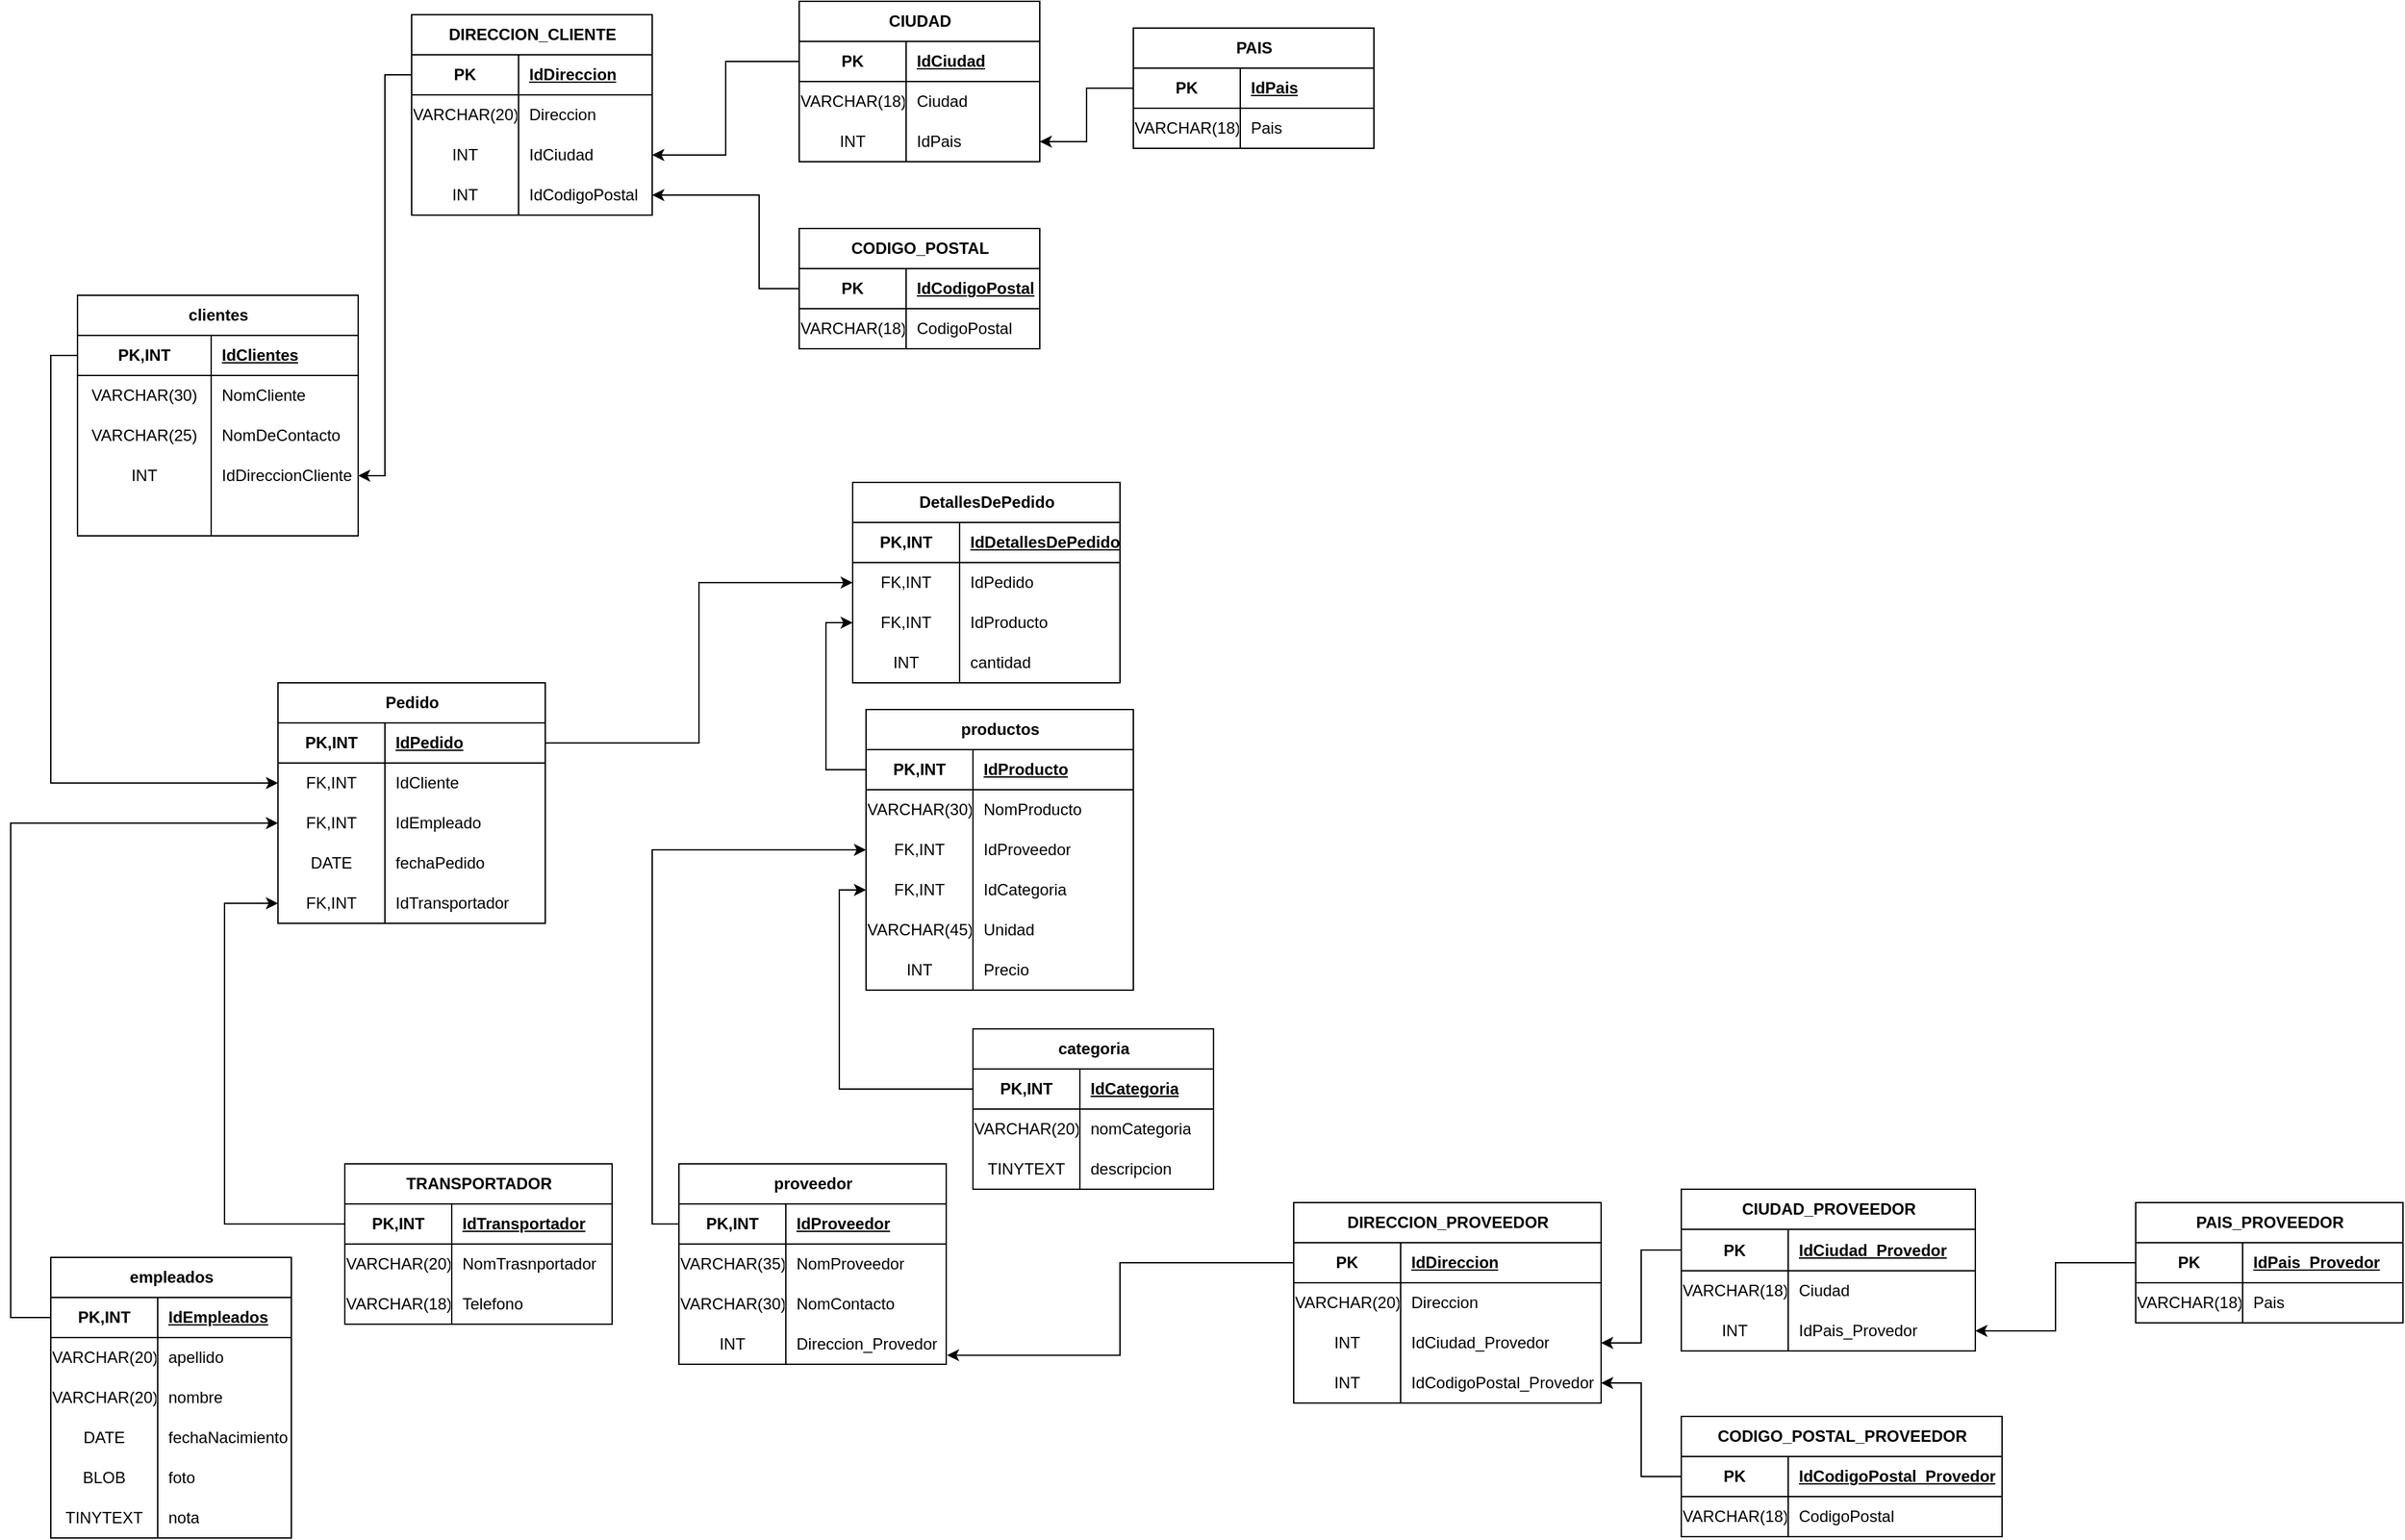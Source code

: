 <mxfile version="23.1.6" type="github">
  <diagram name="Página-1" id="xwMd13wjsxMWqswA_Vt8">
    <mxGraphModel dx="1249" dy="542" grid="1" gridSize="10" guides="1" tooltips="1" connect="1" arrows="1" fold="1" page="1" pageScale="1" pageWidth="827" pageHeight="1169" math="0" shadow="0">
      <root>
        <mxCell id="0" />
        <mxCell id="1" parent="0" />
        <mxCell id="ciJDyAzrTg6kJwLugXkb-23" value="clientes" style="shape=table;startSize=30;container=1;collapsible=1;childLayout=tableLayout;fixedRows=1;rowLines=0;fontStyle=1;align=center;resizeLast=1;html=1;" parent="1" vertex="1">
          <mxGeometry x="170" y="230" width="210" height="180" as="geometry">
            <mxRectangle x="190" y="20" width="90" height="30" as="alternateBounds" />
          </mxGeometry>
        </mxCell>
        <mxCell id="ciJDyAzrTg6kJwLugXkb-24" value="" style="shape=tableRow;horizontal=0;startSize=0;swimlaneHead=0;swimlaneBody=0;fillColor=none;collapsible=0;dropTarget=0;points=[[0,0.5],[1,0.5]];portConstraint=eastwest;top=0;left=0;right=0;bottom=1;" parent="ciJDyAzrTg6kJwLugXkb-23" vertex="1">
          <mxGeometry y="30" width="210" height="30" as="geometry" />
        </mxCell>
        <mxCell id="ciJDyAzrTg6kJwLugXkb-25" value="PK,INT" style="shape=partialRectangle;connectable=0;fillColor=none;top=0;left=0;bottom=0;right=0;fontStyle=1;overflow=hidden;whiteSpace=wrap;html=1;" parent="ciJDyAzrTg6kJwLugXkb-24" vertex="1">
          <mxGeometry width="100" height="30" as="geometry">
            <mxRectangle width="100" height="30" as="alternateBounds" />
          </mxGeometry>
        </mxCell>
        <mxCell id="ciJDyAzrTg6kJwLugXkb-26" value="IdClientes" style="shape=partialRectangle;connectable=0;fillColor=none;top=0;left=0;bottom=0;right=0;align=left;spacingLeft=6;fontStyle=5;overflow=hidden;whiteSpace=wrap;html=1;" parent="ciJDyAzrTg6kJwLugXkb-24" vertex="1">
          <mxGeometry x="100" width="110" height="30" as="geometry">
            <mxRectangle width="110" height="30" as="alternateBounds" />
          </mxGeometry>
        </mxCell>
        <mxCell id="ciJDyAzrTg6kJwLugXkb-27" value="" style="shape=tableRow;horizontal=0;startSize=0;swimlaneHead=0;swimlaneBody=0;fillColor=none;collapsible=0;dropTarget=0;points=[[0,0.5],[1,0.5]];portConstraint=eastwest;top=0;left=0;right=0;bottom=0;" parent="ciJDyAzrTg6kJwLugXkb-23" vertex="1">
          <mxGeometry y="60" width="210" height="30" as="geometry" />
        </mxCell>
        <mxCell id="ciJDyAzrTg6kJwLugXkb-28" value="VARCHAR(30)" style="shape=partialRectangle;connectable=0;fillColor=none;top=0;left=0;bottom=0;right=0;editable=1;overflow=hidden;whiteSpace=wrap;html=1;" parent="ciJDyAzrTg6kJwLugXkb-27" vertex="1">
          <mxGeometry width="100" height="30" as="geometry">
            <mxRectangle width="100" height="30" as="alternateBounds" />
          </mxGeometry>
        </mxCell>
        <mxCell id="ciJDyAzrTg6kJwLugXkb-29" value="NomCliente" style="shape=partialRectangle;connectable=0;fillColor=none;top=0;left=0;bottom=0;right=0;align=left;spacingLeft=6;overflow=hidden;whiteSpace=wrap;html=1;" parent="ciJDyAzrTg6kJwLugXkb-27" vertex="1">
          <mxGeometry x="100" width="110" height="30" as="geometry">
            <mxRectangle width="110" height="30" as="alternateBounds" />
          </mxGeometry>
        </mxCell>
        <mxCell id="ciJDyAzrTg6kJwLugXkb-30" value="" style="shape=tableRow;horizontal=0;startSize=0;swimlaneHead=0;swimlaneBody=0;fillColor=none;collapsible=0;dropTarget=0;points=[[0,0.5],[1,0.5]];portConstraint=eastwest;top=0;left=0;right=0;bottom=0;" parent="ciJDyAzrTg6kJwLugXkb-23" vertex="1">
          <mxGeometry y="90" width="210" height="30" as="geometry" />
        </mxCell>
        <mxCell id="ciJDyAzrTg6kJwLugXkb-31" value="VARCHAR(25)" style="shape=partialRectangle;connectable=0;fillColor=none;top=0;left=0;bottom=0;right=0;editable=1;overflow=hidden;whiteSpace=wrap;html=1;" parent="ciJDyAzrTg6kJwLugXkb-30" vertex="1">
          <mxGeometry width="100" height="30" as="geometry">
            <mxRectangle width="100" height="30" as="alternateBounds" />
          </mxGeometry>
        </mxCell>
        <mxCell id="ciJDyAzrTg6kJwLugXkb-32" value="NomDeContacto" style="shape=partialRectangle;connectable=0;fillColor=none;top=0;left=0;bottom=0;right=0;align=left;spacingLeft=6;overflow=hidden;whiteSpace=wrap;html=1;" parent="ciJDyAzrTg6kJwLugXkb-30" vertex="1">
          <mxGeometry x="100" width="110" height="30" as="geometry">
            <mxRectangle width="110" height="30" as="alternateBounds" />
          </mxGeometry>
        </mxCell>
        <mxCell id="ciJDyAzrTg6kJwLugXkb-33" value="" style="shape=tableRow;horizontal=0;startSize=0;swimlaneHead=0;swimlaneBody=0;fillColor=none;collapsible=0;dropTarget=0;points=[[0,0.5],[1,0.5]];portConstraint=eastwest;top=0;left=0;right=0;bottom=0;" parent="ciJDyAzrTg6kJwLugXkb-23" vertex="1">
          <mxGeometry y="120" width="210" height="30" as="geometry" />
        </mxCell>
        <mxCell id="ciJDyAzrTg6kJwLugXkb-34" value="INT" style="shape=partialRectangle;connectable=0;fillColor=none;top=0;left=0;bottom=0;right=0;editable=1;overflow=hidden;whiteSpace=wrap;html=1;" parent="ciJDyAzrTg6kJwLugXkb-33" vertex="1">
          <mxGeometry width="100" height="30" as="geometry">
            <mxRectangle width="100" height="30" as="alternateBounds" />
          </mxGeometry>
        </mxCell>
        <mxCell id="ciJDyAzrTg6kJwLugXkb-35" value="IdDireccionCliente" style="shape=partialRectangle;connectable=0;fillColor=none;top=0;left=0;bottom=0;right=0;align=left;spacingLeft=6;overflow=hidden;whiteSpace=wrap;html=1;" parent="ciJDyAzrTg6kJwLugXkb-33" vertex="1">
          <mxGeometry x="100" width="110" height="30" as="geometry">
            <mxRectangle width="110" height="30" as="alternateBounds" />
          </mxGeometry>
        </mxCell>
        <mxCell id="ciJDyAzrTg6kJwLugXkb-54" style="shape=tableRow;horizontal=0;startSize=0;swimlaneHead=0;swimlaneBody=0;fillColor=none;collapsible=0;dropTarget=0;points=[[0,0.5],[1,0.5]];portConstraint=eastwest;top=0;left=0;right=0;bottom=0;" parent="ciJDyAzrTg6kJwLugXkb-23" vertex="1">
          <mxGeometry y="150" width="210" height="30" as="geometry" />
        </mxCell>
        <mxCell id="ciJDyAzrTg6kJwLugXkb-55" value="" style="shape=partialRectangle;connectable=0;fillColor=none;top=0;left=0;bottom=0;right=0;editable=1;overflow=hidden;whiteSpace=wrap;html=1;" parent="ciJDyAzrTg6kJwLugXkb-54" vertex="1">
          <mxGeometry width="100" height="30" as="geometry">
            <mxRectangle width="100" height="30" as="alternateBounds" />
          </mxGeometry>
        </mxCell>
        <mxCell id="ciJDyAzrTg6kJwLugXkb-56" value="" style="shape=partialRectangle;connectable=0;fillColor=none;top=0;left=0;bottom=0;right=0;align=left;spacingLeft=6;overflow=hidden;whiteSpace=wrap;html=1;" parent="ciJDyAzrTg6kJwLugXkb-54" vertex="1">
          <mxGeometry x="100" width="110" height="30" as="geometry">
            <mxRectangle width="110" height="30" as="alternateBounds" />
          </mxGeometry>
        </mxCell>
        <mxCell id="ciJDyAzrTg6kJwLugXkb-63" value="categoria" style="shape=table;startSize=30;container=1;collapsible=1;childLayout=tableLayout;fixedRows=1;rowLines=0;fontStyle=1;align=center;resizeLast=1;html=1;" parent="1" vertex="1">
          <mxGeometry x="840" y="779" width="180" height="120" as="geometry">
            <mxRectangle x="70" y="20" width="90" height="30" as="alternateBounds" />
          </mxGeometry>
        </mxCell>
        <mxCell id="ciJDyAzrTg6kJwLugXkb-64" value="" style="shape=tableRow;horizontal=0;startSize=0;swimlaneHead=0;swimlaneBody=0;fillColor=none;collapsible=0;dropTarget=0;points=[[0,0.5],[1,0.5]];portConstraint=eastwest;top=0;left=0;right=0;bottom=1;" parent="ciJDyAzrTg6kJwLugXkb-63" vertex="1">
          <mxGeometry y="30" width="180" height="30" as="geometry" />
        </mxCell>
        <mxCell id="ciJDyAzrTg6kJwLugXkb-65" value="PK,INT" style="shape=partialRectangle;connectable=0;fillColor=none;top=0;left=0;bottom=0;right=0;fontStyle=1;overflow=hidden;whiteSpace=wrap;html=1;" parent="ciJDyAzrTg6kJwLugXkb-64" vertex="1">
          <mxGeometry width="80" height="30" as="geometry">
            <mxRectangle width="80" height="30" as="alternateBounds" />
          </mxGeometry>
        </mxCell>
        <mxCell id="ciJDyAzrTg6kJwLugXkb-66" value="IdCategoria" style="shape=partialRectangle;connectable=0;fillColor=none;top=0;left=0;bottom=0;right=0;align=left;spacingLeft=6;fontStyle=5;overflow=hidden;whiteSpace=wrap;html=1;" parent="ciJDyAzrTg6kJwLugXkb-64" vertex="1">
          <mxGeometry x="80" width="100" height="30" as="geometry">
            <mxRectangle width="100" height="30" as="alternateBounds" />
          </mxGeometry>
        </mxCell>
        <mxCell id="ciJDyAzrTg6kJwLugXkb-67" value="" style="shape=tableRow;horizontal=0;startSize=0;swimlaneHead=0;swimlaneBody=0;fillColor=none;collapsible=0;dropTarget=0;points=[[0,0.5],[1,0.5]];portConstraint=eastwest;top=0;left=0;right=0;bottom=0;" parent="ciJDyAzrTg6kJwLugXkb-63" vertex="1">
          <mxGeometry y="60" width="180" height="30" as="geometry" />
        </mxCell>
        <mxCell id="ciJDyAzrTg6kJwLugXkb-68" value="VARCHAR(20)" style="shape=partialRectangle;connectable=0;fillColor=none;top=0;left=0;bottom=0;right=0;editable=1;overflow=hidden;whiteSpace=wrap;html=1;" parent="ciJDyAzrTg6kJwLugXkb-67" vertex="1">
          <mxGeometry width="80" height="30" as="geometry">
            <mxRectangle width="80" height="30" as="alternateBounds" />
          </mxGeometry>
        </mxCell>
        <mxCell id="ciJDyAzrTg6kJwLugXkb-69" value="nomCategoria" style="shape=partialRectangle;connectable=0;fillColor=none;top=0;left=0;bottom=0;right=0;align=left;spacingLeft=6;overflow=hidden;whiteSpace=wrap;html=1;" parent="ciJDyAzrTg6kJwLugXkb-67" vertex="1">
          <mxGeometry x="80" width="100" height="30" as="geometry">
            <mxRectangle width="100" height="30" as="alternateBounds" />
          </mxGeometry>
        </mxCell>
        <mxCell id="ciJDyAzrTg6kJwLugXkb-70" value="" style="shape=tableRow;horizontal=0;startSize=0;swimlaneHead=0;swimlaneBody=0;fillColor=none;collapsible=0;dropTarget=0;points=[[0,0.5],[1,0.5]];portConstraint=eastwest;top=0;left=0;right=0;bottom=0;" parent="ciJDyAzrTg6kJwLugXkb-63" vertex="1">
          <mxGeometry y="90" width="180" height="30" as="geometry" />
        </mxCell>
        <mxCell id="ciJDyAzrTg6kJwLugXkb-71" value="TINYTEXT" style="shape=partialRectangle;connectable=0;fillColor=none;top=0;left=0;bottom=0;right=0;editable=1;overflow=hidden;whiteSpace=wrap;html=1;" parent="ciJDyAzrTg6kJwLugXkb-70" vertex="1">
          <mxGeometry width="80" height="30" as="geometry">
            <mxRectangle width="80" height="30" as="alternateBounds" />
          </mxGeometry>
        </mxCell>
        <mxCell id="ciJDyAzrTg6kJwLugXkb-72" value="descripcion" style="shape=partialRectangle;connectable=0;fillColor=none;top=0;left=0;bottom=0;right=0;align=left;spacingLeft=6;overflow=hidden;whiteSpace=wrap;html=1;" parent="ciJDyAzrTg6kJwLugXkb-70" vertex="1">
          <mxGeometry x="80" width="100" height="30" as="geometry">
            <mxRectangle width="100" height="30" as="alternateBounds" />
          </mxGeometry>
        </mxCell>
        <mxCell id="ciJDyAzrTg6kJwLugXkb-79" value="empleados" style="shape=table;startSize=30;container=1;collapsible=1;childLayout=tableLayout;fixedRows=1;rowLines=0;fontStyle=1;align=center;resizeLast=1;html=1;" parent="1" vertex="1">
          <mxGeometry x="150" y="950" width="180" height="210" as="geometry">
            <mxRectangle x="300" y="20" width="100" height="30" as="alternateBounds" />
          </mxGeometry>
        </mxCell>
        <mxCell id="ciJDyAzrTg6kJwLugXkb-80" value="" style="shape=tableRow;horizontal=0;startSize=0;swimlaneHead=0;swimlaneBody=0;fillColor=none;collapsible=0;dropTarget=0;points=[[0,0.5],[1,0.5]];portConstraint=eastwest;top=0;left=0;right=0;bottom=1;" parent="ciJDyAzrTg6kJwLugXkb-79" vertex="1">
          <mxGeometry y="30" width="180" height="30" as="geometry" />
        </mxCell>
        <mxCell id="ciJDyAzrTg6kJwLugXkb-81" value="PK,INT" style="shape=partialRectangle;connectable=0;fillColor=none;top=0;left=0;bottom=0;right=0;fontStyle=1;overflow=hidden;whiteSpace=wrap;html=1;" parent="ciJDyAzrTg6kJwLugXkb-80" vertex="1">
          <mxGeometry width="80" height="30" as="geometry">
            <mxRectangle width="80" height="30" as="alternateBounds" />
          </mxGeometry>
        </mxCell>
        <mxCell id="ciJDyAzrTg6kJwLugXkb-82" value="IdEmpleados" style="shape=partialRectangle;connectable=0;fillColor=none;top=0;left=0;bottom=0;right=0;align=left;spacingLeft=6;fontStyle=5;overflow=hidden;whiteSpace=wrap;html=1;" parent="ciJDyAzrTg6kJwLugXkb-80" vertex="1">
          <mxGeometry x="80" width="100" height="30" as="geometry">
            <mxRectangle width="100" height="30" as="alternateBounds" />
          </mxGeometry>
        </mxCell>
        <mxCell id="ciJDyAzrTg6kJwLugXkb-83" value="" style="shape=tableRow;horizontal=0;startSize=0;swimlaneHead=0;swimlaneBody=0;fillColor=none;collapsible=0;dropTarget=0;points=[[0,0.5],[1,0.5]];portConstraint=eastwest;top=0;left=0;right=0;bottom=0;" parent="ciJDyAzrTg6kJwLugXkb-79" vertex="1">
          <mxGeometry y="60" width="180" height="30" as="geometry" />
        </mxCell>
        <mxCell id="ciJDyAzrTg6kJwLugXkb-84" value="VARCHAR(20)" style="shape=partialRectangle;connectable=0;fillColor=none;top=0;left=0;bottom=0;right=0;editable=1;overflow=hidden;whiteSpace=wrap;html=1;" parent="ciJDyAzrTg6kJwLugXkb-83" vertex="1">
          <mxGeometry width="80" height="30" as="geometry">
            <mxRectangle width="80" height="30" as="alternateBounds" />
          </mxGeometry>
        </mxCell>
        <mxCell id="ciJDyAzrTg6kJwLugXkb-85" value="apellido" style="shape=partialRectangle;connectable=0;fillColor=none;top=0;left=0;bottom=0;right=0;align=left;spacingLeft=6;overflow=hidden;whiteSpace=wrap;html=1;" parent="ciJDyAzrTg6kJwLugXkb-83" vertex="1">
          <mxGeometry x="80" width="100" height="30" as="geometry">
            <mxRectangle width="100" height="30" as="alternateBounds" />
          </mxGeometry>
        </mxCell>
        <mxCell id="ciJDyAzrTg6kJwLugXkb-86" value="" style="shape=tableRow;horizontal=0;startSize=0;swimlaneHead=0;swimlaneBody=0;fillColor=none;collapsible=0;dropTarget=0;points=[[0,0.5],[1,0.5]];portConstraint=eastwest;top=0;left=0;right=0;bottom=0;" parent="ciJDyAzrTg6kJwLugXkb-79" vertex="1">
          <mxGeometry y="90" width="180" height="30" as="geometry" />
        </mxCell>
        <mxCell id="ciJDyAzrTg6kJwLugXkb-87" value="VARCHAR(20)" style="shape=partialRectangle;connectable=0;fillColor=none;top=0;left=0;bottom=0;right=0;editable=1;overflow=hidden;whiteSpace=wrap;html=1;" parent="ciJDyAzrTg6kJwLugXkb-86" vertex="1">
          <mxGeometry width="80" height="30" as="geometry">
            <mxRectangle width="80" height="30" as="alternateBounds" />
          </mxGeometry>
        </mxCell>
        <mxCell id="ciJDyAzrTg6kJwLugXkb-88" value="nombre" style="shape=partialRectangle;connectable=0;fillColor=none;top=0;left=0;bottom=0;right=0;align=left;spacingLeft=6;overflow=hidden;whiteSpace=wrap;html=1;" parent="ciJDyAzrTg6kJwLugXkb-86" vertex="1">
          <mxGeometry x="80" width="100" height="30" as="geometry">
            <mxRectangle width="100" height="30" as="alternateBounds" />
          </mxGeometry>
        </mxCell>
        <mxCell id="ciJDyAzrTg6kJwLugXkb-89" value="" style="shape=tableRow;horizontal=0;startSize=0;swimlaneHead=0;swimlaneBody=0;fillColor=none;collapsible=0;dropTarget=0;points=[[0,0.5],[1,0.5]];portConstraint=eastwest;top=0;left=0;right=0;bottom=0;" parent="ciJDyAzrTg6kJwLugXkb-79" vertex="1">
          <mxGeometry y="120" width="180" height="30" as="geometry" />
        </mxCell>
        <mxCell id="ciJDyAzrTg6kJwLugXkb-90" value="DATE" style="shape=partialRectangle;connectable=0;fillColor=none;top=0;left=0;bottom=0;right=0;editable=1;overflow=hidden;whiteSpace=wrap;html=1;" parent="ciJDyAzrTg6kJwLugXkb-89" vertex="1">
          <mxGeometry width="80" height="30" as="geometry">
            <mxRectangle width="80" height="30" as="alternateBounds" />
          </mxGeometry>
        </mxCell>
        <mxCell id="ciJDyAzrTg6kJwLugXkb-91" value="fechaNacimiento" style="shape=partialRectangle;connectable=0;fillColor=none;top=0;left=0;bottom=0;right=0;align=left;spacingLeft=6;overflow=hidden;whiteSpace=wrap;html=1;" parent="ciJDyAzrTg6kJwLugXkb-89" vertex="1">
          <mxGeometry x="80" width="100" height="30" as="geometry">
            <mxRectangle width="100" height="30" as="alternateBounds" />
          </mxGeometry>
        </mxCell>
        <mxCell id="ciJDyAzrTg6kJwLugXkb-92" value="" style="shape=tableRow;horizontal=0;startSize=0;swimlaneHead=0;swimlaneBody=0;fillColor=none;collapsible=0;dropTarget=0;points=[[0,0.5],[1,0.5]];portConstraint=eastwest;top=0;left=0;right=0;bottom=0;" parent="ciJDyAzrTg6kJwLugXkb-79" vertex="1">
          <mxGeometry y="150" width="180" height="30" as="geometry" />
        </mxCell>
        <mxCell id="ciJDyAzrTg6kJwLugXkb-93" value="BLOB" style="shape=partialRectangle;connectable=0;fillColor=none;top=0;left=0;bottom=0;right=0;editable=1;overflow=hidden;whiteSpace=wrap;html=1;" parent="ciJDyAzrTg6kJwLugXkb-92" vertex="1">
          <mxGeometry width="80" height="30" as="geometry">
            <mxRectangle width="80" height="30" as="alternateBounds" />
          </mxGeometry>
        </mxCell>
        <mxCell id="ciJDyAzrTg6kJwLugXkb-94" value="foto" style="shape=partialRectangle;connectable=0;fillColor=none;top=0;left=0;bottom=0;right=0;align=left;spacingLeft=6;overflow=hidden;whiteSpace=wrap;html=1;" parent="ciJDyAzrTg6kJwLugXkb-92" vertex="1">
          <mxGeometry x="80" width="100" height="30" as="geometry">
            <mxRectangle width="100" height="30" as="alternateBounds" />
          </mxGeometry>
        </mxCell>
        <mxCell id="ciJDyAzrTg6kJwLugXkb-95" value="" style="shape=tableRow;horizontal=0;startSize=0;swimlaneHead=0;swimlaneBody=0;fillColor=none;collapsible=0;dropTarget=0;points=[[0,0.5],[1,0.5]];portConstraint=eastwest;top=0;left=0;right=0;bottom=0;" parent="ciJDyAzrTg6kJwLugXkb-79" vertex="1">
          <mxGeometry y="180" width="180" height="30" as="geometry" />
        </mxCell>
        <mxCell id="ciJDyAzrTg6kJwLugXkb-96" value="TINYTEXT" style="shape=partialRectangle;connectable=0;fillColor=none;top=0;left=0;bottom=0;right=0;editable=1;overflow=hidden;whiteSpace=wrap;html=1;" parent="ciJDyAzrTg6kJwLugXkb-95" vertex="1">
          <mxGeometry width="80" height="30" as="geometry">
            <mxRectangle width="80" height="30" as="alternateBounds" />
          </mxGeometry>
        </mxCell>
        <mxCell id="ciJDyAzrTg6kJwLugXkb-97" value="nota" style="shape=partialRectangle;connectable=0;fillColor=none;top=0;left=0;bottom=0;right=0;align=left;spacingLeft=6;overflow=hidden;whiteSpace=wrap;html=1;" parent="ciJDyAzrTg6kJwLugXkb-95" vertex="1">
          <mxGeometry x="80" width="100" height="30" as="geometry">
            <mxRectangle width="100" height="30" as="alternateBounds" />
          </mxGeometry>
        </mxCell>
        <mxCell id="ciJDyAzrTg6kJwLugXkb-111" value="DetallesDePedido" style="shape=table;startSize=30;container=1;collapsible=1;childLayout=tableLayout;fixedRows=1;rowLines=0;fontStyle=1;align=center;resizeLast=1;html=1;" parent="1" vertex="1">
          <mxGeometry x="750" y="370" width="200" height="150" as="geometry">
            <mxRectangle x="300" y="180" width="100" height="30" as="alternateBounds" />
          </mxGeometry>
        </mxCell>
        <mxCell id="ciJDyAzrTg6kJwLugXkb-112" value="" style="shape=tableRow;horizontal=0;startSize=0;swimlaneHead=0;swimlaneBody=0;fillColor=none;collapsible=0;dropTarget=0;points=[[0,0.5],[1,0.5]];portConstraint=eastwest;top=0;left=0;right=0;bottom=1;" parent="ciJDyAzrTg6kJwLugXkb-111" vertex="1">
          <mxGeometry y="30" width="200" height="30" as="geometry" />
        </mxCell>
        <mxCell id="ciJDyAzrTg6kJwLugXkb-113" value="PK,INT" style="shape=partialRectangle;connectable=0;fillColor=none;top=0;left=0;bottom=0;right=0;fontStyle=1;overflow=hidden;whiteSpace=wrap;html=1;" parent="ciJDyAzrTg6kJwLugXkb-112" vertex="1">
          <mxGeometry width="80" height="30" as="geometry">
            <mxRectangle width="80" height="30" as="alternateBounds" />
          </mxGeometry>
        </mxCell>
        <mxCell id="ciJDyAzrTg6kJwLugXkb-114" value="IdDetallesDePedido" style="shape=partialRectangle;connectable=0;fillColor=none;top=0;left=0;bottom=0;right=0;align=left;spacingLeft=6;fontStyle=5;overflow=hidden;whiteSpace=wrap;html=1;" parent="ciJDyAzrTg6kJwLugXkb-112" vertex="1">
          <mxGeometry x="80" width="120" height="30" as="geometry">
            <mxRectangle width="120" height="30" as="alternateBounds" />
          </mxGeometry>
        </mxCell>
        <mxCell id="ciJDyAzrTg6kJwLugXkb-115" value="" style="shape=tableRow;horizontal=0;startSize=0;swimlaneHead=0;swimlaneBody=0;fillColor=none;collapsible=0;dropTarget=0;points=[[0,0.5],[1,0.5]];portConstraint=eastwest;top=0;left=0;right=0;bottom=0;" parent="ciJDyAzrTg6kJwLugXkb-111" vertex="1">
          <mxGeometry y="60" width="200" height="30" as="geometry" />
        </mxCell>
        <mxCell id="ciJDyAzrTg6kJwLugXkb-116" value="FK,INT" style="shape=partialRectangle;connectable=0;fillColor=none;top=0;left=0;bottom=0;right=0;editable=1;overflow=hidden;whiteSpace=wrap;html=1;" parent="ciJDyAzrTg6kJwLugXkb-115" vertex="1">
          <mxGeometry width="80" height="30" as="geometry">
            <mxRectangle width="80" height="30" as="alternateBounds" />
          </mxGeometry>
        </mxCell>
        <mxCell id="ciJDyAzrTg6kJwLugXkb-117" value="IdPedido" style="shape=partialRectangle;connectable=0;fillColor=none;top=0;left=0;bottom=0;right=0;align=left;spacingLeft=6;overflow=hidden;whiteSpace=wrap;html=1;" parent="ciJDyAzrTg6kJwLugXkb-115" vertex="1">
          <mxGeometry x="80" width="120" height="30" as="geometry">
            <mxRectangle width="120" height="30" as="alternateBounds" />
          </mxGeometry>
        </mxCell>
        <mxCell id="ciJDyAzrTg6kJwLugXkb-118" value="" style="shape=tableRow;horizontal=0;startSize=0;swimlaneHead=0;swimlaneBody=0;fillColor=none;collapsible=0;dropTarget=0;points=[[0,0.5],[1,0.5]];portConstraint=eastwest;top=0;left=0;right=0;bottom=0;" parent="ciJDyAzrTg6kJwLugXkb-111" vertex="1">
          <mxGeometry y="90" width="200" height="30" as="geometry" />
        </mxCell>
        <mxCell id="ciJDyAzrTg6kJwLugXkb-119" value="FK,INT" style="shape=partialRectangle;connectable=0;fillColor=none;top=0;left=0;bottom=0;right=0;editable=1;overflow=hidden;whiteSpace=wrap;html=1;" parent="ciJDyAzrTg6kJwLugXkb-118" vertex="1">
          <mxGeometry width="80" height="30" as="geometry">
            <mxRectangle width="80" height="30" as="alternateBounds" />
          </mxGeometry>
        </mxCell>
        <mxCell id="ciJDyAzrTg6kJwLugXkb-120" value="IdProducto" style="shape=partialRectangle;connectable=0;fillColor=none;top=0;left=0;bottom=0;right=0;align=left;spacingLeft=6;overflow=hidden;whiteSpace=wrap;html=1;" parent="ciJDyAzrTg6kJwLugXkb-118" vertex="1">
          <mxGeometry x="80" width="120" height="30" as="geometry">
            <mxRectangle width="120" height="30" as="alternateBounds" />
          </mxGeometry>
        </mxCell>
        <mxCell id="ciJDyAzrTg6kJwLugXkb-121" value="" style="shape=tableRow;horizontal=0;startSize=0;swimlaneHead=0;swimlaneBody=0;fillColor=none;collapsible=0;dropTarget=0;points=[[0,0.5],[1,0.5]];portConstraint=eastwest;top=0;left=0;right=0;bottom=0;" parent="ciJDyAzrTg6kJwLugXkb-111" vertex="1">
          <mxGeometry y="120" width="200" height="30" as="geometry" />
        </mxCell>
        <mxCell id="ciJDyAzrTg6kJwLugXkb-122" value="INT" style="shape=partialRectangle;connectable=0;fillColor=none;top=0;left=0;bottom=0;right=0;editable=1;overflow=hidden;whiteSpace=wrap;html=1;" parent="ciJDyAzrTg6kJwLugXkb-121" vertex="1">
          <mxGeometry width="80" height="30" as="geometry">
            <mxRectangle width="80" height="30" as="alternateBounds" />
          </mxGeometry>
        </mxCell>
        <mxCell id="ciJDyAzrTg6kJwLugXkb-123" value="cantidad" style="shape=partialRectangle;connectable=0;fillColor=none;top=0;left=0;bottom=0;right=0;align=left;spacingLeft=6;overflow=hidden;whiteSpace=wrap;html=1;" parent="ciJDyAzrTg6kJwLugXkb-121" vertex="1">
          <mxGeometry x="80" width="120" height="30" as="geometry">
            <mxRectangle width="120" height="30" as="alternateBounds" />
          </mxGeometry>
        </mxCell>
        <mxCell id="ciJDyAzrTg6kJwLugXkb-130" value="Pedido" style="shape=table;startSize=30;container=1;collapsible=1;childLayout=tableLayout;fixedRows=1;rowLines=0;fontStyle=1;align=center;resizeLast=1;html=1;" parent="1" vertex="1">
          <mxGeometry x="320" y="520" width="200" height="180" as="geometry">
            <mxRectangle x="540" y="20" width="100" height="30" as="alternateBounds" />
          </mxGeometry>
        </mxCell>
        <mxCell id="ciJDyAzrTg6kJwLugXkb-131" value="" style="shape=tableRow;horizontal=0;startSize=0;swimlaneHead=0;swimlaneBody=0;fillColor=none;collapsible=0;dropTarget=0;points=[[0,0.5],[1,0.5]];portConstraint=eastwest;top=0;left=0;right=0;bottom=1;" parent="ciJDyAzrTg6kJwLugXkb-130" vertex="1">
          <mxGeometry y="30" width="200" height="30" as="geometry" />
        </mxCell>
        <mxCell id="ciJDyAzrTg6kJwLugXkb-132" value="PK,INT" style="shape=partialRectangle;connectable=0;fillColor=none;top=0;left=0;bottom=0;right=0;fontStyle=1;overflow=hidden;whiteSpace=wrap;html=1;" parent="ciJDyAzrTg6kJwLugXkb-131" vertex="1">
          <mxGeometry width="80" height="30" as="geometry">
            <mxRectangle width="80" height="30" as="alternateBounds" />
          </mxGeometry>
        </mxCell>
        <mxCell id="ciJDyAzrTg6kJwLugXkb-133" value="IdPedido" style="shape=partialRectangle;connectable=0;fillColor=none;top=0;left=0;bottom=0;right=0;align=left;spacingLeft=6;fontStyle=5;overflow=hidden;whiteSpace=wrap;html=1;" parent="ciJDyAzrTg6kJwLugXkb-131" vertex="1">
          <mxGeometry x="80" width="120" height="30" as="geometry">
            <mxRectangle width="120" height="30" as="alternateBounds" />
          </mxGeometry>
        </mxCell>
        <mxCell id="ciJDyAzrTg6kJwLugXkb-134" value="" style="shape=tableRow;horizontal=0;startSize=0;swimlaneHead=0;swimlaneBody=0;fillColor=none;collapsible=0;dropTarget=0;points=[[0,0.5],[1,0.5]];portConstraint=eastwest;top=0;left=0;right=0;bottom=0;" parent="ciJDyAzrTg6kJwLugXkb-130" vertex="1">
          <mxGeometry y="60" width="200" height="30" as="geometry" />
        </mxCell>
        <mxCell id="ciJDyAzrTg6kJwLugXkb-135" value="FK,INT" style="shape=partialRectangle;connectable=0;fillColor=none;top=0;left=0;bottom=0;right=0;editable=1;overflow=hidden;whiteSpace=wrap;html=1;" parent="ciJDyAzrTg6kJwLugXkb-134" vertex="1">
          <mxGeometry width="80" height="30" as="geometry">
            <mxRectangle width="80" height="30" as="alternateBounds" />
          </mxGeometry>
        </mxCell>
        <mxCell id="ciJDyAzrTg6kJwLugXkb-136" value="IdCliente" style="shape=partialRectangle;connectable=0;fillColor=none;top=0;left=0;bottom=0;right=0;align=left;spacingLeft=6;overflow=hidden;whiteSpace=wrap;html=1;" parent="ciJDyAzrTg6kJwLugXkb-134" vertex="1">
          <mxGeometry x="80" width="120" height="30" as="geometry">
            <mxRectangle width="120" height="30" as="alternateBounds" />
          </mxGeometry>
        </mxCell>
        <mxCell id="ciJDyAzrTg6kJwLugXkb-137" value="" style="shape=tableRow;horizontal=0;startSize=0;swimlaneHead=0;swimlaneBody=0;fillColor=none;collapsible=0;dropTarget=0;points=[[0,0.5],[1,0.5]];portConstraint=eastwest;top=0;left=0;right=0;bottom=0;" parent="ciJDyAzrTg6kJwLugXkb-130" vertex="1">
          <mxGeometry y="90" width="200" height="30" as="geometry" />
        </mxCell>
        <mxCell id="ciJDyAzrTg6kJwLugXkb-138" value="FK,INT" style="shape=partialRectangle;connectable=0;fillColor=none;top=0;left=0;bottom=0;right=0;editable=1;overflow=hidden;whiteSpace=wrap;html=1;" parent="ciJDyAzrTg6kJwLugXkb-137" vertex="1">
          <mxGeometry width="80" height="30" as="geometry">
            <mxRectangle width="80" height="30" as="alternateBounds" />
          </mxGeometry>
        </mxCell>
        <mxCell id="ciJDyAzrTg6kJwLugXkb-139" value="IdEmpleado" style="shape=partialRectangle;connectable=0;fillColor=none;top=0;left=0;bottom=0;right=0;align=left;spacingLeft=6;overflow=hidden;whiteSpace=wrap;html=1;" parent="ciJDyAzrTg6kJwLugXkb-137" vertex="1">
          <mxGeometry x="80" width="120" height="30" as="geometry">
            <mxRectangle width="120" height="30" as="alternateBounds" />
          </mxGeometry>
        </mxCell>
        <mxCell id="ciJDyAzrTg6kJwLugXkb-140" value="" style="shape=tableRow;horizontal=0;startSize=0;swimlaneHead=0;swimlaneBody=0;fillColor=none;collapsible=0;dropTarget=0;points=[[0,0.5],[1,0.5]];portConstraint=eastwest;top=0;left=0;right=0;bottom=0;" parent="ciJDyAzrTg6kJwLugXkb-130" vertex="1">
          <mxGeometry y="120" width="200" height="30" as="geometry" />
        </mxCell>
        <mxCell id="ciJDyAzrTg6kJwLugXkb-141" value="DATE" style="shape=partialRectangle;connectable=0;fillColor=none;top=0;left=0;bottom=0;right=0;editable=1;overflow=hidden;whiteSpace=wrap;html=1;" parent="ciJDyAzrTg6kJwLugXkb-140" vertex="1">
          <mxGeometry width="80" height="30" as="geometry">
            <mxRectangle width="80" height="30" as="alternateBounds" />
          </mxGeometry>
        </mxCell>
        <mxCell id="ciJDyAzrTg6kJwLugXkb-142" value="fechaPedido" style="shape=partialRectangle;connectable=0;fillColor=none;top=0;left=0;bottom=0;right=0;align=left;spacingLeft=6;overflow=hidden;whiteSpace=wrap;html=1;" parent="ciJDyAzrTg6kJwLugXkb-140" vertex="1">
          <mxGeometry x="80" width="120" height="30" as="geometry">
            <mxRectangle width="120" height="30" as="alternateBounds" />
          </mxGeometry>
        </mxCell>
        <mxCell id="ciJDyAzrTg6kJwLugXkb-143" value="" style="shape=tableRow;horizontal=0;startSize=0;swimlaneHead=0;swimlaneBody=0;fillColor=none;collapsible=0;dropTarget=0;points=[[0,0.5],[1,0.5]];portConstraint=eastwest;top=0;left=0;right=0;bottom=0;" parent="ciJDyAzrTg6kJwLugXkb-130" vertex="1">
          <mxGeometry y="150" width="200" height="30" as="geometry" />
        </mxCell>
        <mxCell id="ciJDyAzrTg6kJwLugXkb-144" value="FK,INT" style="shape=partialRectangle;connectable=0;fillColor=none;top=0;left=0;bottom=0;right=0;editable=1;overflow=hidden;whiteSpace=wrap;html=1;" parent="ciJDyAzrTg6kJwLugXkb-143" vertex="1">
          <mxGeometry width="80" height="30" as="geometry">
            <mxRectangle width="80" height="30" as="alternateBounds" />
          </mxGeometry>
        </mxCell>
        <mxCell id="ciJDyAzrTg6kJwLugXkb-145" value="IdTransportador" style="shape=partialRectangle;connectable=0;fillColor=none;top=0;left=0;bottom=0;right=0;align=left;spacingLeft=6;overflow=hidden;whiteSpace=wrap;html=1;" parent="ciJDyAzrTg6kJwLugXkb-143" vertex="1">
          <mxGeometry x="80" width="120" height="30" as="geometry">
            <mxRectangle width="120" height="30" as="alternateBounds" />
          </mxGeometry>
        </mxCell>
        <mxCell id="ciJDyAzrTg6kJwLugXkb-149" value="productos" style="shape=table;startSize=30;container=1;collapsible=1;childLayout=tableLayout;fixedRows=1;rowLines=0;fontStyle=1;align=center;resizeLast=1;html=1;" parent="1" vertex="1">
          <mxGeometry x="760" y="540" width="200" height="210" as="geometry">
            <mxRectangle x="670" y="20" width="100" height="30" as="alternateBounds" />
          </mxGeometry>
        </mxCell>
        <mxCell id="ciJDyAzrTg6kJwLugXkb-150" value="" style="shape=tableRow;horizontal=0;startSize=0;swimlaneHead=0;swimlaneBody=0;fillColor=none;collapsible=0;dropTarget=0;points=[[0,0.5],[1,0.5]];portConstraint=eastwest;top=0;left=0;right=0;bottom=1;" parent="ciJDyAzrTg6kJwLugXkb-149" vertex="1">
          <mxGeometry y="30" width="200" height="30" as="geometry" />
        </mxCell>
        <mxCell id="ciJDyAzrTg6kJwLugXkb-151" value="PK,INT" style="shape=partialRectangle;connectable=0;fillColor=none;top=0;left=0;bottom=0;right=0;fontStyle=1;overflow=hidden;whiteSpace=wrap;html=1;" parent="ciJDyAzrTg6kJwLugXkb-150" vertex="1">
          <mxGeometry width="80" height="30" as="geometry">
            <mxRectangle width="80" height="30" as="alternateBounds" />
          </mxGeometry>
        </mxCell>
        <mxCell id="ciJDyAzrTg6kJwLugXkb-152" value="IdProducto" style="shape=partialRectangle;connectable=0;fillColor=none;top=0;left=0;bottom=0;right=0;align=left;spacingLeft=6;fontStyle=5;overflow=hidden;whiteSpace=wrap;html=1;" parent="ciJDyAzrTg6kJwLugXkb-150" vertex="1">
          <mxGeometry x="80" width="120" height="30" as="geometry">
            <mxRectangle width="120" height="30" as="alternateBounds" />
          </mxGeometry>
        </mxCell>
        <mxCell id="ciJDyAzrTg6kJwLugXkb-153" value="" style="shape=tableRow;horizontal=0;startSize=0;swimlaneHead=0;swimlaneBody=0;fillColor=none;collapsible=0;dropTarget=0;points=[[0,0.5],[1,0.5]];portConstraint=eastwest;top=0;left=0;right=0;bottom=0;" parent="ciJDyAzrTg6kJwLugXkb-149" vertex="1">
          <mxGeometry y="60" width="200" height="30" as="geometry" />
        </mxCell>
        <mxCell id="ciJDyAzrTg6kJwLugXkb-154" value="VARCHAR(30)" style="shape=partialRectangle;connectable=0;fillColor=none;top=0;left=0;bottom=0;right=0;editable=1;overflow=hidden;whiteSpace=wrap;html=1;" parent="ciJDyAzrTg6kJwLugXkb-153" vertex="1">
          <mxGeometry width="80" height="30" as="geometry">
            <mxRectangle width="80" height="30" as="alternateBounds" />
          </mxGeometry>
        </mxCell>
        <mxCell id="ciJDyAzrTg6kJwLugXkb-155" value="NomProducto" style="shape=partialRectangle;connectable=0;fillColor=none;top=0;left=0;bottom=0;right=0;align=left;spacingLeft=6;overflow=hidden;whiteSpace=wrap;html=1;" parent="ciJDyAzrTg6kJwLugXkb-153" vertex="1">
          <mxGeometry x="80" width="120" height="30" as="geometry">
            <mxRectangle width="120" height="30" as="alternateBounds" />
          </mxGeometry>
        </mxCell>
        <mxCell id="ciJDyAzrTg6kJwLugXkb-156" value="" style="shape=tableRow;horizontal=0;startSize=0;swimlaneHead=0;swimlaneBody=0;fillColor=none;collapsible=0;dropTarget=0;points=[[0,0.5],[1,0.5]];portConstraint=eastwest;top=0;left=0;right=0;bottom=0;" parent="ciJDyAzrTg6kJwLugXkb-149" vertex="1">
          <mxGeometry y="90" width="200" height="30" as="geometry" />
        </mxCell>
        <mxCell id="ciJDyAzrTg6kJwLugXkb-157" value="FK,INT" style="shape=partialRectangle;connectable=0;fillColor=none;top=0;left=0;bottom=0;right=0;editable=1;overflow=hidden;whiteSpace=wrap;html=1;" parent="ciJDyAzrTg6kJwLugXkb-156" vertex="1">
          <mxGeometry width="80" height="30" as="geometry">
            <mxRectangle width="80" height="30" as="alternateBounds" />
          </mxGeometry>
        </mxCell>
        <mxCell id="ciJDyAzrTg6kJwLugXkb-158" value="IdProveedor" style="shape=partialRectangle;connectable=0;fillColor=none;top=0;left=0;bottom=0;right=0;align=left;spacingLeft=6;overflow=hidden;whiteSpace=wrap;html=1;" parent="ciJDyAzrTg6kJwLugXkb-156" vertex="1">
          <mxGeometry x="80" width="120" height="30" as="geometry">
            <mxRectangle width="120" height="30" as="alternateBounds" />
          </mxGeometry>
        </mxCell>
        <mxCell id="ciJDyAzrTg6kJwLugXkb-159" value="" style="shape=tableRow;horizontal=0;startSize=0;swimlaneHead=0;swimlaneBody=0;fillColor=none;collapsible=0;dropTarget=0;points=[[0,0.5],[1,0.5]];portConstraint=eastwest;top=0;left=0;right=0;bottom=0;" parent="ciJDyAzrTg6kJwLugXkb-149" vertex="1">
          <mxGeometry y="120" width="200" height="30" as="geometry" />
        </mxCell>
        <mxCell id="ciJDyAzrTg6kJwLugXkb-160" value="FK,INT" style="shape=partialRectangle;connectable=0;fillColor=none;top=0;left=0;bottom=0;right=0;editable=1;overflow=hidden;whiteSpace=wrap;html=1;" parent="ciJDyAzrTg6kJwLugXkb-159" vertex="1">
          <mxGeometry width="80" height="30" as="geometry">
            <mxRectangle width="80" height="30" as="alternateBounds" />
          </mxGeometry>
        </mxCell>
        <mxCell id="ciJDyAzrTg6kJwLugXkb-161" value="IdCategoria" style="shape=partialRectangle;connectable=0;fillColor=none;top=0;left=0;bottom=0;right=0;align=left;spacingLeft=6;overflow=hidden;whiteSpace=wrap;html=1;" parent="ciJDyAzrTg6kJwLugXkb-159" vertex="1">
          <mxGeometry x="80" width="120" height="30" as="geometry">
            <mxRectangle width="120" height="30" as="alternateBounds" />
          </mxGeometry>
        </mxCell>
        <mxCell id="ciJDyAzrTg6kJwLugXkb-162" value="" style="shape=tableRow;horizontal=0;startSize=0;swimlaneHead=0;swimlaneBody=0;fillColor=none;collapsible=0;dropTarget=0;points=[[0,0.5],[1,0.5]];portConstraint=eastwest;top=0;left=0;right=0;bottom=0;" parent="ciJDyAzrTg6kJwLugXkb-149" vertex="1">
          <mxGeometry y="150" width="200" height="30" as="geometry" />
        </mxCell>
        <mxCell id="ciJDyAzrTg6kJwLugXkb-163" value="VARCHAR(45)" style="shape=partialRectangle;connectable=0;fillColor=none;top=0;left=0;bottom=0;right=0;editable=1;overflow=hidden;whiteSpace=wrap;html=1;" parent="ciJDyAzrTg6kJwLugXkb-162" vertex="1">
          <mxGeometry width="80" height="30" as="geometry">
            <mxRectangle width="80" height="30" as="alternateBounds" />
          </mxGeometry>
        </mxCell>
        <mxCell id="ciJDyAzrTg6kJwLugXkb-164" value="Unidad" style="shape=partialRectangle;connectable=0;fillColor=none;top=0;left=0;bottom=0;right=0;align=left;spacingLeft=6;overflow=hidden;whiteSpace=wrap;html=1;" parent="ciJDyAzrTg6kJwLugXkb-162" vertex="1">
          <mxGeometry x="80" width="120" height="30" as="geometry">
            <mxRectangle width="120" height="30" as="alternateBounds" />
          </mxGeometry>
        </mxCell>
        <mxCell id="ciJDyAzrTg6kJwLugXkb-165" value="" style="shape=tableRow;horizontal=0;startSize=0;swimlaneHead=0;swimlaneBody=0;fillColor=none;collapsible=0;dropTarget=0;points=[[0,0.5],[1,0.5]];portConstraint=eastwest;top=0;left=0;right=0;bottom=0;" parent="ciJDyAzrTg6kJwLugXkb-149" vertex="1">
          <mxGeometry y="180" width="200" height="30" as="geometry" />
        </mxCell>
        <mxCell id="ciJDyAzrTg6kJwLugXkb-166" value="INT" style="shape=partialRectangle;connectable=0;fillColor=none;top=0;left=0;bottom=0;right=0;editable=1;overflow=hidden;whiteSpace=wrap;html=1;" parent="ciJDyAzrTg6kJwLugXkb-165" vertex="1">
          <mxGeometry width="80" height="30" as="geometry">
            <mxRectangle width="80" height="30" as="alternateBounds" />
          </mxGeometry>
        </mxCell>
        <mxCell id="ciJDyAzrTg6kJwLugXkb-167" value="Precio" style="shape=partialRectangle;connectable=0;fillColor=none;top=0;left=0;bottom=0;right=0;align=left;spacingLeft=6;overflow=hidden;whiteSpace=wrap;html=1;" parent="ciJDyAzrTg6kJwLugXkb-165" vertex="1">
          <mxGeometry x="80" width="120" height="30" as="geometry">
            <mxRectangle width="120" height="30" as="alternateBounds" />
          </mxGeometry>
        </mxCell>
        <mxCell id="ciJDyAzrTg6kJwLugXkb-169" value="TRANSPORTADOR" style="shape=table;startSize=30;container=1;collapsible=1;childLayout=tableLayout;fixedRows=1;rowLines=0;fontStyle=1;align=center;resizeLast=1;html=1;" parent="1" vertex="1">
          <mxGeometry x="370" y="880" width="200" height="120" as="geometry">
            <mxRectangle x="130" y="270" width="100" height="30" as="alternateBounds" />
          </mxGeometry>
        </mxCell>
        <mxCell id="ciJDyAzrTg6kJwLugXkb-170" value="" style="shape=tableRow;horizontal=0;startSize=0;swimlaneHead=0;swimlaneBody=0;fillColor=none;collapsible=0;dropTarget=0;points=[[0,0.5],[1,0.5]];portConstraint=eastwest;top=0;left=0;right=0;bottom=1;" parent="ciJDyAzrTg6kJwLugXkb-169" vertex="1">
          <mxGeometry y="30" width="200" height="30" as="geometry" />
        </mxCell>
        <mxCell id="ciJDyAzrTg6kJwLugXkb-171" value="PK,INT" style="shape=partialRectangle;connectable=0;fillColor=none;top=0;left=0;bottom=0;right=0;fontStyle=1;overflow=hidden;whiteSpace=wrap;html=1;" parent="ciJDyAzrTg6kJwLugXkb-170" vertex="1">
          <mxGeometry width="80" height="30" as="geometry">
            <mxRectangle width="80" height="30" as="alternateBounds" />
          </mxGeometry>
        </mxCell>
        <mxCell id="ciJDyAzrTg6kJwLugXkb-172" value="IdTransportador" style="shape=partialRectangle;connectable=0;fillColor=none;top=0;left=0;bottom=0;right=0;align=left;spacingLeft=6;fontStyle=5;overflow=hidden;whiteSpace=wrap;html=1;" parent="ciJDyAzrTg6kJwLugXkb-170" vertex="1">
          <mxGeometry x="80" width="120" height="30" as="geometry">
            <mxRectangle width="120" height="30" as="alternateBounds" />
          </mxGeometry>
        </mxCell>
        <mxCell id="ciJDyAzrTg6kJwLugXkb-173" value="" style="shape=tableRow;horizontal=0;startSize=0;swimlaneHead=0;swimlaneBody=0;fillColor=none;collapsible=0;dropTarget=0;points=[[0,0.5],[1,0.5]];portConstraint=eastwest;top=0;left=0;right=0;bottom=0;" parent="ciJDyAzrTg6kJwLugXkb-169" vertex="1">
          <mxGeometry y="60" width="200" height="30" as="geometry" />
        </mxCell>
        <mxCell id="ciJDyAzrTg6kJwLugXkb-174" value="VARCHAR(20)" style="shape=partialRectangle;connectable=0;fillColor=none;top=0;left=0;bottom=0;right=0;editable=1;overflow=hidden;whiteSpace=wrap;html=1;" parent="ciJDyAzrTg6kJwLugXkb-173" vertex="1">
          <mxGeometry width="80" height="30" as="geometry">
            <mxRectangle width="80" height="30" as="alternateBounds" />
          </mxGeometry>
        </mxCell>
        <mxCell id="ciJDyAzrTg6kJwLugXkb-175" value="NomTrasnportador" style="shape=partialRectangle;connectable=0;fillColor=none;top=0;left=0;bottom=0;right=0;align=left;spacingLeft=6;overflow=hidden;whiteSpace=wrap;html=1;" parent="ciJDyAzrTg6kJwLugXkb-173" vertex="1">
          <mxGeometry x="80" width="120" height="30" as="geometry">
            <mxRectangle width="120" height="30" as="alternateBounds" />
          </mxGeometry>
        </mxCell>
        <mxCell id="ciJDyAzrTg6kJwLugXkb-176" value="" style="shape=tableRow;horizontal=0;startSize=0;swimlaneHead=0;swimlaneBody=0;fillColor=none;collapsible=0;dropTarget=0;points=[[0,0.5],[1,0.5]];portConstraint=eastwest;top=0;left=0;right=0;bottom=0;" parent="ciJDyAzrTg6kJwLugXkb-169" vertex="1">
          <mxGeometry y="90" width="200" height="30" as="geometry" />
        </mxCell>
        <mxCell id="ciJDyAzrTg6kJwLugXkb-177" value="VARCHAR(18)" style="shape=partialRectangle;connectable=0;fillColor=none;top=0;left=0;bottom=0;right=0;editable=1;overflow=hidden;whiteSpace=wrap;html=1;" parent="ciJDyAzrTg6kJwLugXkb-176" vertex="1">
          <mxGeometry width="80" height="30" as="geometry">
            <mxRectangle width="80" height="30" as="alternateBounds" />
          </mxGeometry>
        </mxCell>
        <mxCell id="ciJDyAzrTg6kJwLugXkb-178" value="Telefono" style="shape=partialRectangle;connectable=0;fillColor=none;top=0;left=0;bottom=0;right=0;align=left;spacingLeft=6;overflow=hidden;whiteSpace=wrap;html=1;" parent="ciJDyAzrTg6kJwLugXkb-176" vertex="1">
          <mxGeometry x="80" width="120" height="30" as="geometry">
            <mxRectangle width="120" height="30" as="alternateBounds" />
          </mxGeometry>
        </mxCell>
        <mxCell id="ciJDyAzrTg6kJwLugXkb-188" value="proveedor" style="shape=table;startSize=30;container=1;collapsible=1;childLayout=tableLayout;fixedRows=1;rowLines=0;fontStyle=1;align=center;resizeLast=1;html=1;" parent="1" vertex="1">
          <mxGeometry x="620" y="880" width="200" height="150" as="geometry">
            <mxRectangle x="290" y="240" width="100" height="30" as="alternateBounds" />
          </mxGeometry>
        </mxCell>
        <mxCell id="ciJDyAzrTg6kJwLugXkb-189" value="" style="shape=tableRow;horizontal=0;startSize=0;swimlaneHead=0;swimlaneBody=0;fillColor=none;collapsible=0;dropTarget=0;points=[[0,0.5],[1,0.5]];portConstraint=eastwest;top=0;left=0;right=0;bottom=1;" parent="ciJDyAzrTg6kJwLugXkb-188" vertex="1">
          <mxGeometry y="30" width="200" height="30" as="geometry" />
        </mxCell>
        <mxCell id="ciJDyAzrTg6kJwLugXkb-190" value="PK,INT" style="shape=partialRectangle;connectable=0;fillColor=none;top=0;left=0;bottom=0;right=0;fontStyle=1;overflow=hidden;whiteSpace=wrap;html=1;" parent="ciJDyAzrTg6kJwLugXkb-189" vertex="1">
          <mxGeometry width="80" height="30" as="geometry">
            <mxRectangle width="80" height="30" as="alternateBounds" />
          </mxGeometry>
        </mxCell>
        <mxCell id="ciJDyAzrTg6kJwLugXkb-191" value="IdProveedor" style="shape=partialRectangle;connectable=0;fillColor=none;top=0;left=0;bottom=0;right=0;align=left;spacingLeft=6;fontStyle=5;overflow=hidden;whiteSpace=wrap;html=1;" parent="ciJDyAzrTg6kJwLugXkb-189" vertex="1">
          <mxGeometry x="80" width="120" height="30" as="geometry">
            <mxRectangle width="120" height="30" as="alternateBounds" />
          </mxGeometry>
        </mxCell>
        <mxCell id="ciJDyAzrTg6kJwLugXkb-192" value="" style="shape=tableRow;horizontal=0;startSize=0;swimlaneHead=0;swimlaneBody=0;fillColor=none;collapsible=0;dropTarget=0;points=[[0,0.5],[1,0.5]];portConstraint=eastwest;top=0;left=0;right=0;bottom=0;" parent="ciJDyAzrTg6kJwLugXkb-188" vertex="1">
          <mxGeometry y="60" width="200" height="30" as="geometry" />
        </mxCell>
        <mxCell id="ciJDyAzrTg6kJwLugXkb-193" value="VARCHAR(35)" style="shape=partialRectangle;connectable=0;fillColor=none;top=0;left=0;bottom=0;right=0;editable=1;overflow=hidden;whiteSpace=wrap;html=1;" parent="ciJDyAzrTg6kJwLugXkb-192" vertex="1">
          <mxGeometry width="80" height="30" as="geometry">
            <mxRectangle width="80" height="30" as="alternateBounds" />
          </mxGeometry>
        </mxCell>
        <mxCell id="ciJDyAzrTg6kJwLugXkb-194" value="NomProveedor" style="shape=partialRectangle;connectable=0;fillColor=none;top=0;left=0;bottom=0;right=0;align=left;spacingLeft=6;overflow=hidden;whiteSpace=wrap;html=1;" parent="ciJDyAzrTg6kJwLugXkb-192" vertex="1">
          <mxGeometry x="80" width="120" height="30" as="geometry">
            <mxRectangle width="120" height="30" as="alternateBounds" />
          </mxGeometry>
        </mxCell>
        <mxCell id="ciJDyAzrTg6kJwLugXkb-195" value="" style="shape=tableRow;horizontal=0;startSize=0;swimlaneHead=0;swimlaneBody=0;fillColor=none;collapsible=0;dropTarget=0;points=[[0,0.5],[1,0.5]];portConstraint=eastwest;top=0;left=0;right=0;bottom=0;" parent="ciJDyAzrTg6kJwLugXkb-188" vertex="1">
          <mxGeometry y="90" width="200" height="30" as="geometry" />
        </mxCell>
        <mxCell id="ciJDyAzrTg6kJwLugXkb-196" value="VARCHAR(30)" style="shape=partialRectangle;connectable=0;fillColor=none;top=0;left=0;bottom=0;right=0;editable=1;overflow=hidden;whiteSpace=wrap;html=1;" parent="ciJDyAzrTg6kJwLugXkb-195" vertex="1">
          <mxGeometry width="80" height="30" as="geometry">
            <mxRectangle width="80" height="30" as="alternateBounds" />
          </mxGeometry>
        </mxCell>
        <mxCell id="ciJDyAzrTg6kJwLugXkb-197" value="NomContacto" style="shape=partialRectangle;connectable=0;fillColor=none;top=0;left=0;bottom=0;right=0;align=left;spacingLeft=6;overflow=hidden;whiteSpace=wrap;html=1;" parent="ciJDyAzrTg6kJwLugXkb-195" vertex="1">
          <mxGeometry x="80" width="120" height="30" as="geometry">
            <mxRectangle width="120" height="30" as="alternateBounds" />
          </mxGeometry>
        </mxCell>
        <mxCell id="ciJDyAzrTg6kJwLugXkb-198" value="" style="shape=tableRow;horizontal=0;startSize=0;swimlaneHead=0;swimlaneBody=0;fillColor=none;collapsible=0;dropTarget=0;points=[[0,0.5],[1,0.5]];portConstraint=eastwest;top=0;left=0;right=0;bottom=0;" parent="ciJDyAzrTg6kJwLugXkb-188" vertex="1">
          <mxGeometry y="120" width="200" height="30" as="geometry" />
        </mxCell>
        <mxCell id="ciJDyAzrTg6kJwLugXkb-199" value="INT" style="shape=partialRectangle;connectable=0;fillColor=none;top=0;left=0;bottom=0;right=0;editable=1;overflow=hidden;whiteSpace=wrap;html=1;" parent="ciJDyAzrTg6kJwLugXkb-198" vertex="1">
          <mxGeometry width="80" height="30" as="geometry">
            <mxRectangle width="80" height="30" as="alternateBounds" />
          </mxGeometry>
        </mxCell>
        <mxCell id="ciJDyAzrTg6kJwLugXkb-200" value="Direccion_Provedor" style="shape=partialRectangle;connectable=0;fillColor=none;top=0;left=0;bottom=0;right=0;align=left;spacingLeft=6;overflow=hidden;whiteSpace=wrap;html=1;" parent="ciJDyAzrTg6kJwLugXkb-198" vertex="1">
          <mxGeometry x="80" width="120" height="30" as="geometry">
            <mxRectangle width="120" height="30" as="alternateBounds" />
          </mxGeometry>
        </mxCell>
        <mxCell id="ciJDyAzrTg6kJwLugXkb-219" style="edgeStyle=orthogonalEdgeStyle;rounded=0;orthogonalLoop=1;jettySize=auto;html=1;exitX=0;exitY=0.5;exitDx=0;exitDy=0;entryX=0;entryY=0.5;entryDx=0;entryDy=0;" parent="1" source="ciJDyAzrTg6kJwLugXkb-24" target="ciJDyAzrTg6kJwLugXkb-134" edge="1">
          <mxGeometry relative="1" as="geometry" />
        </mxCell>
        <mxCell id="ciJDyAzrTg6kJwLugXkb-220" style="edgeStyle=orthogonalEdgeStyle;rounded=0;orthogonalLoop=1;jettySize=auto;html=1;exitX=0;exitY=0.5;exitDx=0;exitDy=0;entryX=0;entryY=0.5;entryDx=0;entryDy=0;" parent="1" source="ciJDyAzrTg6kJwLugXkb-80" target="ciJDyAzrTg6kJwLugXkb-137" edge="1">
          <mxGeometry relative="1" as="geometry">
            <Array as="points">
              <mxPoint x="120" y="995" />
              <mxPoint x="120" y="625" />
            </Array>
          </mxGeometry>
        </mxCell>
        <mxCell id="ciJDyAzrTg6kJwLugXkb-221" style="edgeStyle=orthogonalEdgeStyle;rounded=0;orthogonalLoop=1;jettySize=auto;html=1;exitX=0;exitY=0.5;exitDx=0;exitDy=0;entryX=0;entryY=0.5;entryDx=0;entryDy=0;" parent="1" source="ciJDyAzrTg6kJwLugXkb-170" target="ciJDyAzrTg6kJwLugXkb-143" edge="1">
          <mxGeometry relative="1" as="geometry">
            <Array as="points">
              <mxPoint x="280" y="925" />
              <mxPoint x="280" y="685" />
            </Array>
          </mxGeometry>
        </mxCell>
        <mxCell id="ciJDyAzrTg6kJwLugXkb-222" style="edgeStyle=orthogonalEdgeStyle;rounded=0;orthogonalLoop=1;jettySize=auto;html=1;exitX=0;exitY=0.5;exitDx=0;exitDy=0;entryX=0;entryY=0.5;entryDx=0;entryDy=0;" parent="1" source="ciJDyAzrTg6kJwLugXkb-189" target="ciJDyAzrTg6kJwLugXkb-156" edge="1">
          <mxGeometry relative="1" as="geometry" />
        </mxCell>
        <mxCell id="ciJDyAzrTg6kJwLugXkb-224" style="edgeStyle=orthogonalEdgeStyle;rounded=0;orthogonalLoop=1;jettySize=auto;html=1;exitX=0;exitY=0.5;exitDx=0;exitDy=0;entryX=0;entryY=0.5;entryDx=0;entryDy=0;" parent="1" source="ciJDyAzrTg6kJwLugXkb-64" target="ciJDyAzrTg6kJwLugXkb-159" edge="1">
          <mxGeometry relative="1" as="geometry" />
        </mxCell>
        <mxCell id="ciJDyAzrTg6kJwLugXkb-225" style="edgeStyle=orthogonalEdgeStyle;rounded=0;orthogonalLoop=1;jettySize=auto;html=1;exitX=1;exitY=0.5;exitDx=0;exitDy=0;entryX=0;entryY=0.5;entryDx=0;entryDy=0;" parent="1" source="ciJDyAzrTg6kJwLugXkb-131" target="ciJDyAzrTg6kJwLugXkb-115" edge="1">
          <mxGeometry relative="1" as="geometry" />
        </mxCell>
        <mxCell id="ciJDyAzrTg6kJwLugXkb-226" style="edgeStyle=orthogonalEdgeStyle;rounded=0;orthogonalLoop=1;jettySize=auto;html=1;exitX=0;exitY=0.5;exitDx=0;exitDy=0;entryX=0;entryY=0.5;entryDx=0;entryDy=0;" parent="1" source="ciJDyAzrTg6kJwLugXkb-150" target="ciJDyAzrTg6kJwLugXkb-118" edge="1">
          <mxGeometry relative="1" as="geometry" />
        </mxCell>
        <mxCell id="GTeD2YDD3g_SN1CAKrzA-14" value="CIUDAD" style="shape=table;startSize=30;container=1;collapsible=1;childLayout=tableLayout;fixedRows=1;rowLines=0;fontStyle=1;align=center;resizeLast=1;html=1;" parent="1" vertex="1">
          <mxGeometry x="710" y="10" width="180" height="120" as="geometry" />
        </mxCell>
        <mxCell id="GTeD2YDD3g_SN1CAKrzA-15" value="" style="shape=tableRow;horizontal=0;startSize=0;swimlaneHead=0;swimlaneBody=0;fillColor=none;collapsible=0;dropTarget=0;points=[[0,0.5],[1,0.5]];portConstraint=eastwest;top=0;left=0;right=0;bottom=1;" parent="GTeD2YDD3g_SN1CAKrzA-14" vertex="1">
          <mxGeometry y="30" width="180" height="30" as="geometry" />
        </mxCell>
        <mxCell id="GTeD2YDD3g_SN1CAKrzA-16" value="PK" style="shape=partialRectangle;connectable=0;fillColor=none;top=0;left=0;bottom=0;right=0;fontStyle=1;overflow=hidden;whiteSpace=wrap;html=1;" parent="GTeD2YDD3g_SN1CAKrzA-15" vertex="1">
          <mxGeometry width="80" height="30" as="geometry">
            <mxRectangle width="80" height="30" as="alternateBounds" />
          </mxGeometry>
        </mxCell>
        <mxCell id="GTeD2YDD3g_SN1CAKrzA-17" value="IdCiudad" style="shape=partialRectangle;connectable=0;fillColor=none;top=0;left=0;bottom=0;right=0;align=left;spacingLeft=6;fontStyle=5;overflow=hidden;whiteSpace=wrap;html=1;" parent="GTeD2YDD3g_SN1CAKrzA-15" vertex="1">
          <mxGeometry x="80" width="100" height="30" as="geometry">
            <mxRectangle width="100" height="30" as="alternateBounds" />
          </mxGeometry>
        </mxCell>
        <mxCell id="GTeD2YDD3g_SN1CAKrzA-18" value="" style="shape=tableRow;horizontal=0;startSize=0;swimlaneHead=0;swimlaneBody=0;fillColor=none;collapsible=0;dropTarget=0;points=[[0,0.5],[1,0.5]];portConstraint=eastwest;top=0;left=0;right=0;bottom=0;" parent="GTeD2YDD3g_SN1CAKrzA-14" vertex="1">
          <mxGeometry y="60" width="180" height="30" as="geometry" />
        </mxCell>
        <mxCell id="GTeD2YDD3g_SN1CAKrzA-19" value="VARCHAR(18)" style="shape=partialRectangle;connectable=0;fillColor=none;top=0;left=0;bottom=0;right=0;editable=1;overflow=hidden;whiteSpace=wrap;html=1;" parent="GTeD2YDD3g_SN1CAKrzA-18" vertex="1">
          <mxGeometry width="80" height="30" as="geometry">
            <mxRectangle width="80" height="30" as="alternateBounds" />
          </mxGeometry>
        </mxCell>
        <mxCell id="GTeD2YDD3g_SN1CAKrzA-20" value="Ciudad" style="shape=partialRectangle;connectable=0;fillColor=none;top=0;left=0;bottom=0;right=0;align=left;spacingLeft=6;overflow=hidden;whiteSpace=wrap;html=1;" parent="GTeD2YDD3g_SN1CAKrzA-18" vertex="1">
          <mxGeometry x="80" width="100" height="30" as="geometry">
            <mxRectangle width="100" height="30" as="alternateBounds" />
          </mxGeometry>
        </mxCell>
        <mxCell id="GTeD2YDD3g_SN1CAKrzA-82" value="" style="shape=tableRow;horizontal=0;startSize=0;swimlaneHead=0;swimlaneBody=0;fillColor=none;collapsible=0;dropTarget=0;points=[[0,0.5],[1,0.5]];portConstraint=eastwest;top=0;left=0;right=0;bottom=0;" parent="GTeD2YDD3g_SN1CAKrzA-14" vertex="1">
          <mxGeometry y="90" width="180" height="30" as="geometry" />
        </mxCell>
        <mxCell id="GTeD2YDD3g_SN1CAKrzA-83" value="INT" style="shape=partialRectangle;connectable=0;fillColor=none;top=0;left=0;bottom=0;right=0;editable=1;overflow=hidden;whiteSpace=wrap;html=1;" parent="GTeD2YDD3g_SN1CAKrzA-82" vertex="1">
          <mxGeometry width="80" height="30" as="geometry">
            <mxRectangle width="80" height="30" as="alternateBounds" />
          </mxGeometry>
        </mxCell>
        <mxCell id="GTeD2YDD3g_SN1CAKrzA-84" value="IdPais" style="shape=partialRectangle;connectable=0;fillColor=none;top=0;left=0;bottom=0;right=0;align=left;spacingLeft=6;overflow=hidden;whiteSpace=wrap;html=1;" parent="GTeD2YDD3g_SN1CAKrzA-82" vertex="1">
          <mxGeometry x="80" width="100" height="30" as="geometry">
            <mxRectangle width="100" height="30" as="alternateBounds" />
          </mxGeometry>
        </mxCell>
        <mxCell id="GTeD2YDD3g_SN1CAKrzA-89" style="edgeStyle=orthogonalEdgeStyle;rounded=0;orthogonalLoop=1;jettySize=auto;html=1;entryX=1;entryY=0.5;entryDx=0;entryDy=0;" parent="1" source="GTeD2YDD3g_SN1CAKrzA-27" target="GTeD2YDD3g_SN1CAKrzA-82" edge="1">
          <mxGeometry relative="1" as="geometry" />
        </mxCell>
        <mxCell id="GTeD2YDD3g_SN1CAKrzA-27" value="PAIS" style="shape=table;startSize=30;container=1;collapsible=1;childLayout=tableLayout;fixedRows=1;rowLines=0;fontStyle=1;align=center;resizeLast=1;html=1;" parent="1" vertex="1">
          <mxGeometry x="960" y="30" width="180" height="90" as="geometry" />
        </mxCell>
        <mxCell id="GTeD2YDD3g_SN1CAKrzA-28" value="" style="shape=tableRow;horizontal=0;startSize=0;swimlaneHead=0;swimlaneBody=0;fillColor=none;collapsible=0;dropTarget=0;points=[[0,0.5],[1,0.5]];portConstraint=eastwest;top=0;left=0;right=0;bottom=1;" parent="GTeD2YDD3g_SN1CAKrzA-27" vertex="1">
          <mxGeometry y="30" width="180" height="30" as="geometry" />
        </mxCell>
        <mxCell id="GTeD2YDD3g_SN1CAKrzA-29" value="PK" style="shape=partialRectangle;connectable=0;fillColor=none;top=0;left=0;bottom=0;right=0;fontStyle=1;overflow=hidden;whiteSpace=wrap;html=1;" parent="GTeD2YDD3g_SN1CAKrzA-28" vertex="1">
          <mxGeometry width="80" height="30" as="geometry">
            <mxRectangle width="80" height="30" as="alternateBounds" />
          </mxGeometry>
        </mxCell>
        <mxCell id="GTeD2YDD3g_SN1CAKrzA-30" value="IdPais" style="shape=partialRectangle;connectable=0;fillColor=none;top=0;left=0;bottom=0;right=0;align=left;spacingLeft=6;fontStyle=5;overflow=hidden;whiteSpace=wrap;html=1;" parent="GTeD2YDD3g_SN1CAKrzA-28" vertex="1">
          <mxGeometry x="80" width="100" height="30" as="geometry">
            <mxRectangle width="100" height="30" as="alternateBounds" />
          </mxGeometry>
        </mxCell>
        <mxCell id="GTeD2YDD3g_SN1CAKrzA-31" value="" style="shape=tableRow;horizontal=0;startSize=0;swimlaneHead=0;swimlaneBody=0;fillColor=none;collapsible=0;dropTarget=0;points=[[0,0.5],[1,0.5]];portConstraint=eastwest;top=0;left=0;right=0;bottom=0;" parent="GTeD2YDD3g_SN1CAKrzA-27" vertex="1">
          <mxGeometry y="60" width="180" height="30" as="geometry" />
        </mxCell>
        <mxCell id="GTeD2YDD3g_SN1CAKrzA-32" value="VARCHAR(18)" style="shape=partialRectangle;connectable=0;fillColor=none;top=0;left=0;bottom=0;right=0;editable=1;overflow=hidden;whiteSpace=wrap;html=1;" parent="GTeD2YDD3g_SN1CAKrzA-31" vertex="1">
          <mxGeometry width="80" height="30" as="geometry">
            <mxRectangle width="80" height="30" as="alternateBounds" />
          </mxGeometry>
        </mxCell>
        <mxCell id="GTeD2YDD3g_SN1CAKrzA-33" value="Pais" style="shape=partialRectangle;connectable=0;fillColor=none;top=0;left=0;bottom=0;right=0;align=left;spacingLeft=6;overflow=hidden;whiteSpace=wrap;html=1;" parent="GTeD2YDD3g_SN1CAKrzA-31" vertex="1">
          <mxGeometry x="80" width="100" height="30" as="geometry">
            <mxRectangle width="100" height="30" as="alternateBounds" />
          </mxGeometry>
        </mxCell>
        <mxCell id="GTeD2YDD3g_SN1CAKrzA-41" value="DIRECCION_CLIENTE" style="shape=table;startSize=30;container=1;collapsible=1;childLayout=tableLayout;fixedRows=1;rowLines=0;fontStyle=1;align=center;resizeLast=1;html=1;" parent="1" vertex="1">
          <mxGeometry x="420" y="20" width="180" height="150" as="geometry" />
        </mxCell>
        <mxCell id="GTeD2YDD3g_SN1CAKrzA-42" value="" style="shape=tableRow;horizontal=0;startSize=0;swimlaneHead=0;swimlaneBody=0;fillColor=none;collapsible=0;dropTarget=0;points=[[0,0.5],[1,0.5]];portConstraint=eastwest;top=0;left=0;right=0;bottom=1;" parent="GTeD2YDD3g_SN1CAKrzA-41" vertex="1">
          <mxGeometry y="30" width="180" height="30" as="geometry" />
        </mxCell>
        <mxCell id="GTeD2YDD3g_SN1CAKrzA-43" value="PK" style="shape=partialRectangle;connectable=0;fillColor=none;top=0;left=0;bottom=0;right=0;fontStyle=1;overflow=hidden;whiteSpace=wrap;html=1;" parent="GTeD2YDD3g_SN1CAKrzA-42" vertex="1">
          <mxGeometry width="80" height="30" as="geometry">
            <mxRectangle width="80" height="30" as="alternateBounds" />
          </mxGeometry>
        </mxCell>
        <mxCell id="GTeD2YDD3g_SN1CAKrzA-44" value="IdDireccion" style="shape=partialRectangle;connectable=0;fillColor=none;top=0;left=0;bottom=0;right=0;align=left;spacingLeft=6;fontStyle=5;overflow=hidden;whiteSpace=wrap;html=1;" parent="GTeD2YDD3g_SN1CAKrzA-42" vertex="1">
          <mxGeometry x="80" width="100" height="30" as="geometry">
            <mxRectangle width="100" height="30" as="alternateBounds" />
          </mxGeometry>
        </mxCell>
        <mxCell id="GTeD2YDD3g_SN1CAKrzA-45" value="" style="shape=tableRow;horizontal=0;startSize=0;swimlaneHead=0;swimlaneBody=0;fillColor=none;collapsible=0;dropTarget=0;points=[[0,0.5],[1,0.5]];portConstraint=eastwest;top=0;left=0;right=0;bottom=0;" parent="GTeD2YDD3g_SN1CAKrzA-41" vertex="1">
          <mxGeometry y="60" width="180" height="30" as="geometry" />
        </mxCell>
        <mxCell id="GTeD2YDD3g_SN1CAKrzA-46" value="VARCHAR(20)" style="shape=partialRectangle;connectable=0;fillColor=none;top=0;left=0;bottom=0;right=0;editable=1;overflow=hidden;whiteSpace=wrap;html=1;" parent="GTeD2YDD3g_SN1CAKrzA-45" vertex="1">
          <mxGeometry width="80" height="30" as="geometry">
            <mxRectangle width="80" height="30" as="alternateBounds" />
          </mxGeometry>
        </mxCell>
        <mxCell id="GTeD2YDD3g_SN1CAKrzA-47" value="Direccion" style="shape=partialRectangle;connectable=0;fillColor=none;top=0;left=0;bottom=0;right=0;align=left;spacingLeft=6;overflow=hidden;whiteSpace=wrap;html=1;" parent="GTeD2YDD3g_SN1CAKrzA-45" vertex="1">
          <mxGeometry x="80" width="100" height="30" as="geometry">
            <mxRectangle width="100" height="30" as="alternateBounds" />
          </mxGeometry>
        </mxCell>
        <mxCell id="GTeD2YDD3g_SN1CAKrzA-51" value="" style="shape=tableRow;horizontal=0;startSize=0;swimlaneHead=0;swimlaneBody=0;fillColor=none;collapsible=0;dropTarget=0;points=[[0,0.5],[1,0.5]];portConstraint=eastwest;top=0;left=0;right=0;bottom=0;" parent="GTeD2YDD3g_SN1CAKrzA-41" vertex="1">
          <mxGeometry y="90" width="180" height="30" as="geometry" />
        </mxCell>
        <mxCell id="GTeD2YDD3g_SN1CAKrzA-52" value="INT" style="shape=partialRectangle;connectable=0;fillColor=none;top=0;left=0;bottom=0;right=0;editable=1;overflow=hidden;whiteSpace=wrap;html=1;" parent="GTeD2YDD3g_SN1CAKrzA-51" vertex="1">
          <mxGeometry width="80" height="30" as="geometry">
            <mxRectangle width="80" height="30" as="alternateBounds" />
          </mxGeometry>
        </mxCell>
        <mxCell id="GTeD2YDD3g_SN1CAKrzA-53" value="IdCiudad" style="shape=partialRectangle;connectable=0;fillColor=none;top=0;left=0;bottom=0;right=0;align=left;spacingLeft=6;overflow=hidden;whiteSpace=wrap;html=1;" parent="GTeD2YDD3g_SN1CAKrzA-51" vertex="1">
          <mxGeometry x="80" width="100" height="30" as="geometry">
            <mxRectangle width="100" height="30" as="alternateBounds" />
          </mxGeometry>
        </mxCell>
        <mxCell id="GTeD2YDD3g_SN1CAKrzA-54" value="" style="shape=tableRow;horizontal=0;startSize=0;swimlaneHead=0;swimlaneBody=0;fillColor=none;collapsible=0;dropTarget=0;points=[[0,0.5],[1,0.5]];portConstraint=eastwest;top=0;left=0;right=0;bottom=0;" parent="GTeD2YDD3g_SN1CAKrzA-41" vertex="1">
          <mxGeometry y="120" width="180" height="30" as="geometry" />
        </mxCell>
        <mxCell id="GTeD2YDD3g_SN1CAKrzA-55" value="INT" style="shape=partialRectangle;connectable=0;fillColor=none;top=0;left=0;bottom=0;right=0;editable=1;overflow=hidden;whiteSpace=wrap;html=1;" parent="GTeD2YDD3g_SN1CAKrzA-54" vertex="1">
          <mxGeometry width="80" height="30" as="geometry">
            <mxRectangle width="80" height="30" as="alternateBounds" />
          </mxGeometry>
        </mxCell>
        <mxCell id="GTeD2YDD3g_SN1CAKrzA-56" value="IdCodigoPostal" style="shape=partialRectangle;connectable=0;fillColor=none;top=0;left=0;bottom=0;right=0;align=left;spacingLeft=6;overflow=hidden;whiteSpace=wrap;html=1;" parent="GTeD2YDD3g_SN1CAKrzA-54" vertex="1">
          <mxGeometry x="80" width="100" height="30" as="geometry">
            <mxRectangle width="100" height="30" as="alternateBounds" />
          </mxGeometry>
        </mxCell>
        <mxCell id="GTeD2YDD3g_SN1CAKrzA-61" value="CODIGO_POSTAL" style="shape=table;startSize=30;container=1;collapsible=1;childLayout=tableLayout;fixedRows=1;rowLines=0;fontStyle=1;align=center;resizeLast=1;html=1;" parent="1" vertex="1">
          <mxGeometry x="710" y="180" width="180" height="90" as="geometry" />
        </mxCell>
        <mxCell id="GTeD2YDD3g_SN1CAKrzA-62" value="" style="shape=tableRow;horizontal=0;startSize=0;swimlaneHead=0;swimlaneBody=0;fillColor=none;collapsible=0;dropTarget=0;points=[[0,0.5],[1,0.5]];portConstraint=eastwest;top=0;left=0;right=0;bottom=1;" parent="GTeD2YDD3g_SN1CAKrzA-61" vertex="1">
          <mxGeometry y="30" width="180" height="30" as="geometry" />
        </mxCell>
        <mxCell id="GTeD2YDD3g_SN1CAKrzA-63" value="PK" style="shape=partialRectangle;connectable=0;fillColor=none;top=0;left=0;bottom=0;right=0;fontStyle=1;overflow=hidden;whiteSpace=wrap;html=1;" parent="GTeD2YDD3g_SN1CAKrzA-62" vertex="1">
          <mxGeometry width="80" height="30" as="geometry">
            <mxRectangle width="80" height="30" as="alternateBounds" />
          </mxGeometry>
        </mxCell>
        <mxCell id="GTeD2YDD3g_SN1CAKrzA-64" value="IdCodigoPostal" style="shape=partialRectangle;connectable=0;fillColor=none;top=0;left=0;bottom=0;right=0;align=left;spacingLeft=6;fontStyle=5;overflow=hidden;whiteSpace=wrap;html=1;" parent="GTeD2YDD3g_SN1CAKrzA-62" vertex="1">
          <mxGeometry x="80" width="100" height="30" as="geometry">
            <mxRectangle width="100" height="30" as="alternateBounds" />
          </mxGeometry>
        </mxCell>
        <mxCell id="GTeD2YDD3g_SN1CAKrzA-65" value="" style="shape=tableRow;horizontal=0;startSize=0;swimlaneHead=0;swimlaneBody=0;fillColor=none;collapsible=0;dropTarget=0;points=[[0,0.5],[1,0.5]];portConstraint=eastwest;top=0;left=0;right=0;bottom=0;" parent="GTeD2YDD3g_SN1CAKrzA-61" vertex="1">
          <mxGeometry y="60" width="180" height="30" as="geometry" />
        </mxCell>
        <mxCell id="GTeD2YDD3g_SN1CAKrzA-66" value="VARCHAR(18)" style="shape=partialRectangle;connectable=0;fillColor=none;top=0;left=0;bottom=0;right=0;editable=1;overflow=hidden;whiteSpace=wrap;html=1;" parent="GTeD2YDD3g_SN1CAKrzA-65" vertex="1">
          <mxGeometry width="80" height="30" as="geometry">
            <mxRectangle width="80" height="30" as="alternateBounds" />
          </mxGeometry>
        </mxCell>
        <mxCell id="GTeD2YDD3g_SN1CAKrzA-67" value="CodigoPostal" style="shape=partialRectangle;connectable=0;fillColor=none;top=0;left=0;bottom=0;right=0;align=left;spacingLeft=6;overflow=hidden;whiteSpace=wrap;html=1;" parent="GTeD2YDD3g_SN1CAKrzA-65" vertex="1">
          <mxGeometry x="80" width="100" height="30" as="geometry">
            <mxRectangle width="100" height="30" as="alternateBounds" />
          </mxGeometry>
        </mxCell>
        <mxCell id="GTeD2YDD3g_SN1CAKrzA-68" style="edgeStyle=orthogonalEdgeStyle;rounded=0;orthogonalLoop=1;jettySize=auto;html=1;exitX=0;exitY=0.5;exitDx=0;exitDy=0;entryX=1;entryY=0.5;entryDx=0;entryDy=0;" parent="1" source="GTeD2YDD3g_SN1CAKrzA-62" target="GTeD2YDD3g_SN1CAKrzA-54" edge="1">
          <mxGeometry relative="1" as="geometry">
            <mxPoint x="450" y="320" as="targetPoint" />
            <Array as="points">
              <mxPoint x="680" y="225" />
              <mxPoint x="680" y="155" />
            </Array>
          </mxGeometry>
        </mxCell>
        <mxCell id="GTeD2YDD3g_SN1CAKrzA-90" style="edgeStyle=orthogonalEdgeStyle;rounded=0;orthogonalLoop=1;jettySize=auto;html=1;exitX=0;exitY=0.5;exitDx=0;exitDy=0;entryX=1;entryY=0.5;entryDx=0;entryDy=0;" parent="1" source="GTeD2YDD3g_SN1CAKrzA-15" target="GTeD2YDD3g_SN1CAKrzA-51" edge="1">
          <mxGeometry relative="1" as="geometry" />
        </mxCell>
        <mxCell id="GTeD2YDD3g_SN1CAKrzA-91" style="edgeStyle=orthogonalEdgeStyle;rounded=0;orthogonalLoop=1;jettySize=auto;html=1;exitX=0;exitY=0.5;exitDx=0;exitDy=0;entryX=1;entryY=0.5;entryDx=0;entryDy=0;" parent="1" source="GTeD2YDD3g_SN1CAKrzA-42" target="ciJDyAzrTg6kJwLugXkb-33" edge="1">
          <mxGeometry relative="1" as="geometry" />
        </mxCell>
        <mxCell id="MJaxcDneFbcNTSupM7G_-32" value="CIUDAD_PROVEEDOR" style="shape=table;startSize=30;container=1;collapsible=1;childLayout=tableLayout;fixedRows=1;rowLines=0;fontStyle=1;align=center;resizeLast=1;html=1;" vertex="1" parent="1">
          <mxGeometry x="1370" y="899" width="220" height="121" as="geometry" />
        </mxCell>
        <mxCell id="MJaxcDneFbcNTSupM7G_-33" value="" style="shape=tableRow;horizontal=0;startSize=0;swimlaneHead=0;swimlaneBody=0;fillColor=none;collapsible=0;dropTarget=0;points=[[0,0.5],[1,0.5]];portConstraint=eastwest;top=0;left=0;right=0;bottom=1;" vertex="1" parent="MJaxcDneFbcNTSupM7G_-32">
          <mxGeometry y="30" width="220" height="31" as="geometry" />
        </mxCell>
        <mxCell id="MJaxcDneFbcNTSupM7G_-34" value="PK" style="shape=partialRectangle;connectable=0;fillColor=none;top=0;left=0;bottom=0;right=0;fontStyle=1;overflow=hidden;whiteSpace=wrap;html=1;" vertex="1" parent="MJaxcDneFbcNTSupM7G_-33">
          <mxGeometry width="80" height="31" as="geometry">
            <mxRectangle width="80" height="31" as="alternateBounds" />
          </mxGeometry>
        </mxCell>
        <mxCell id="MJaxcDneFbcNTSupM7G_-35" value="IdCiudad_Provedor" style="shape=partialRectangle;connectable=0;fillColor=none;top=0;left=0;bottom=0;right=0;align=left;spacingLeft=6;fontStyle=5;overflow=hidden;whiteSpace=wrap;html=1;" vertex="1" parent="MJaxcDneFbcNTSupM7G_-33">
          <mxGeometry x="80" width="140" height="31" as="geometry">
            <mxRectangle width="140" height="31" as="alternateBounds" />
          </mxGeometry>
        </mxCell>
        <mxCell id="MJaxcDneFbcNTSupM7G_-36" value="" style="shape=tableRow;horizontal=0;startSize=0;swimlaneHead=0;swimlaneBody=0;fillColor=none;collapsible=0;dropTarget=0;points=[[0,0.5],[1,0.5]];portConstraint=eastwest;top=0;left=0;right=0;bottom=0;" vertex="1" parent="MJaxcDneFbcNTSupM7G_-32">
          <mxGeometry y="61" width="220" height="30" as="geometry" />
        </mxCell>
        <mxCell id="MJaxcDneFbcNTSupM7G_-37" value="VARCHAR(18)" style="shape=partialRectangle;connectable=0;fillColor=none;top=0;left=0;bottom=0;right=0;editable=1;overflow=hidden;whiteSpace=wrap;html=1;" vertex="1" parent="MJaxcDneFbcNTSupM7G_-36">
          <mxGeometry width="80" height="30" as="geometry">
            <mxRectangle width="80" height="30" as="alternateBounds" />
          </mxGeometry>
        </mxCell>
        <mxCell id="MJaxcDneFbcNTSupM7G_-38" value="Ciudad" style="shape=partialRectangle;connectable=0;fillColor=none;top=0;left=0;bottom=0;right=0;align=left;spacingLeft=6;overflow=hidden;whiteSpace=wrap;html=1;" vertex="1" parent="MJaxcDneFbcNTSupM7G_-36">
          <mxGeometry x="80" width="140" height="30" as="geometry">
            <mxRectangle width="140" height="30" as="alternateBounds" />
          </mxGeometry>
        </mxCell>
        <mxCell id="MJaxcDneFbcNTSupM7G_-39" value="" style="shape=tableRow;horizontal=0;startSize=0;swimlaneHead=0;swimlaneBody=0;fillColor=none;collapsible=0;dropTarget=0;points=[[0,0.5],[1,0.5]];portConstraint=eastwest;top=0;left=0;right=0;bottom=0;" vertex="1" parent="MJaxcDneFbcNTSupM7G_-32">
          <mxGeometry y="91" width="220" height="30" as="geometry" />
        </mxCell>
        <mxCell id="MJaxcDneFbcNTSupM7G_-40" value="INT" style="shape=partialRectangle;connectable=0;fillColor=none;top=0;left=0;bottom=0;right=0;editable=1;overflow=hidden;whiteSpace=wrap;html=1;" vertex="1" parent="MJaxcDneFbcNTSupM7G_-39">
          <mxGeometry width="80" height="30" as="geometry">
            <mxRectangle width="80" height="30" as="alternateBounds" />
          </mxGeometry>
        </mxCell>
        <mxCell id="MJaxcDneFbcNTSupM7G_-41" value="IdPais_Provedor" style="shape=partialRectangle;connectable=0;fillColor=none;top=0;left=0;bottom=0;right=0;align=left;spacingLeft=6;overflow=hidden;whiteSpace=wrap;html=1;" vertex="1" parent="MJaxcDneFbcNTSupM7G_-39">
          <mxGeometry x="80" width="140" height="30" as="geometry">
            <mxRectangle width="140" height="30" as="alternateBounds" />
          </mxGeometry>
        </mxCell>
        <mxCell id="MJaxcDneFbcNTSupM7G_-42" style="edgeStyle=orthogonalEdgeStyle;rounded=0;orthogonalLoop=1;jettySize=auto;html=1;entryX=1;entryY=0.5;entryDx=0;entryDy=0;" edge="1" parent="1" source="MJaxcDneFbcNTSupM7G_-43" target="MJaxcDneFbcNTSupM7G_-39">
          <mxGeometry relative="1" as="geometry" />
        </mxCell>
        <mxCell id="MJaxcDneFbcNTSupM7G_-43" value="PAIS_PROVEEDOR" style="shape=table;startSize=30;container=1;collapsible=1;childLayout=tableLayout;fixedRows=1;rowLines=0;fontStyle=1;align=center;resizeLast=1;html=1;" vertex="1" parent="1">
          <mxGeometry x="1710" y="909" width="200" height="90" as="geometry" />
        </mxCell>
        <mxCell id="MJaxcDneFbcNTSupM7G_-44" value="" style="shape=tableRow;horizontal=0;startSize=0;swimlaneHead=0;swimlaneBody=0;fillColor=none;collapsible=0;dropTarget=0;points=[[0,0.5],[1,0.5]];portConstraint=eastwest;top=0;left=0;right=0;bottom=1;" vertex="1" parent="MJaxcDneFbcNTSupM7G_-43">
          <mxGeometry y="30" width="200" height="30" as="geometry" />
        </mxCell>
        <mxCell id="MJaxcDneFbcNTSupM7G_-45" value="PK" style="shape=partialRectangle;connectable=0;fillColor=none;top=0;left=0;bottom=0;right=0;fontStyle=1;overflow=hidden;whiteSpace=wrap;html=1;" vertex="1" parent="MJaxcDneFbcNTSupM7G_-44">
          <mxGeometry width="80" height="30" as="geometry">
            <mxRectangle width="80" height="30" as="alternateBounds" />
          </mxGeometry>
        </mxCell>
        <mxCell id="MJaxcDneFbcNTSupM7G_-46" value="IdPais_Provedor" style="shape=partialRectangle;connectable=0;fillColor=none;top=0;left=0;bottom=0;right=0;align=left;spacingLeft=6;fontStyle=5;overflow=hidden;whiteSpace=wrap;html=1;" vertex="1" parent="MJaxcDneFbcNTSupM7G_-44">
          <mxGeometry x="80" width="120" height="30" as="geometry">
            <mxRectangle width="120" height="30" as="alternateBounds" />
          </mxGeometry>
        </mxCell>
        <mxCell id="MJaxcDneFbcNTSupM7G_-47" value="" style="shape=tableRow;horizontal=0;startSize=0;swimlaneHead=0;swimlaneBody=0;fillColor=none;collapsible=0;dropTarget=0;points=[[0,0.5],[1,0.5]];portConstraint=eastwest;top=0;left=0;right=0;bottom=0;" vertex="1" parent="MJaxcDneFbcNTSupM7G_-43">
          <mxGeometry y="60" width="200" height="30" as="geometry" />
        </mxCell>
        <mxCell id="MJaxcDneFbcNTSupM7G_-48" value="VARCHAR(18)" style="shape=partialRectangle;connectable=0;fillColor=none;top=0;left=0;bottom=0;right=0;editable=1;overflow=hidden;whiteSpace=wrap;html=1;" vertex="1" parent="MJaxcDneFbcNTSupM7G_-47">
          <mxGeometry width="80" height="30" as="geometry">
            <mxRectangle width="80" height="30" as="alternateBounds" />
          </mxGeometry>
        </mxCell>
        <mxCell id="MJaxcDneFbcNTSupM7G_-49" value="Pais" style="shape=partialRectangle;connectable=0;fillColor=none;top=0;left=0;bottom=0;right=0;align=left;spacingLeft=6;overflow=hidden;whiteSpace=wrap;html=1;" vertex="1" parent="MJaxcDneFbcNTSupM7G_-47">
          <mxGeometry x="80" width="120" height="30" as="geometry">
            <mxRectangle width="120" height="30" as="alternateBounds" />
          </mxGeometry>
        </mxCell>
        <mxCell id="MJaxcDneFbcNTSupM7G_-50" value="DIRECCION_PROVEEDOR" style="shape=table;startSize=30;container=1;collapsible=1;childLayout=tableLayout;fixedRows=1;rowLines=0;fontStyle=1;align=center;resizeLast=1;html=1;" vertex="1" parent="1">
          <mxGeometry x="1080" y="909" width="230" height="150" as="geometry" />
        </mxCell>
        <mxCell id="MJaxcDneFbcNTSupM7G_-51" value="" style="shape=tableRow;horizontal=0;startSize=0;swimlaneHead=0;swimlaneBody=0;fillColor=none;collapsible=0;dropTarget=0;points=[[0,0.5],[1,0.5]];portConstraint=eastwest;top=0;left=0;right=0;bottom=1;" vertex="1" parent="MJaxcDneFbcNTSupM7G_-50">
          <mxGeometry y="30" width="230" height="30" as="geometry" />
        </mxCell>
        <mxCell id="MJaxcDneFbcNTSupM7G_-52" value="PK" style="shape=partialRectangle;connectable=0;fillColor=none;top=0;left=0;bottom=0;right=0;fontStyle=1;overflow=hidden;whiteSpace=wrap;html=1;" vertex="1" parent="MJaxcDneFbcNTSupM7G_-51">
          <mxGeometry width="80" height="30" as="geometry">
            <mxRectangle width="80" height="30" as="alternateBounds" />
          </mxGeometry>
        </mxCell>
        <mxCell id="MJaxcDneFbcNTSupM7G_-53" value="IdDireccion" style="shape=partialRectangle;connectable=0;fillColor=none;top=0;left=0;bottom=0;right=0;align=left;spacingLeft=6;fontStyle=5;overflow=hidden;whiteSpace=wrap;html=1;" vertex="1" parent="MJaxcDneFbcNTSupM7G_-51">
          <mxGeometry x="80" width="150" height="30" as="geometry">
            <mxRectangle width="150" height="30" as="alternateBounds" />
          </mxGeometry>
        </mxCell>
        <mxCell id="MJaxcDneFbcNTSupM7G_-54" value="" style="shape=tableRow;horizontal=0;startSize=0;swimlaneHead=0;swimlaneBody=0;fillColor=none;collapsible=0;dropTarget=0;points=[[0,0.5],[1,0.5]];portConstraint=eastwest;top=0;left=0;right=0;bottom=0;" vertex="1" parent="MJaxcDneFbcNTSupM7G_-50">
          <mxGeometry y="60" width="230" height="30" as="geometry" />
        </mxCell>
        <mxCell id="MJaxcDneFbcNTSupM7G_-55" value="VARCHAR(20)" style="shape=partialRectangle;connectable=0;fillColor=none;top=0;left=0;bottom=0;right=0;editable=1;overflow=hidden;whiteSpace=wrap;html=1;" vertex="1" parent="MJaxcDneFbcNTSupM7G_-54">
          <mxGeometry width="80" height="30" as="geometry">
            <mxRectangle width="80" height="30" as="alternateBounds" />
          </mxGeometry>
        </mxCell>
        <mxCell id="MJaxcDneFbcNTSupM7G_-56" value="Direccion" style="shape=partialRectangle;connectable=0;fillColor=none;top=0;left=0;bottom=0;right=0;align=left;spacingLeft=6;overflow=hidden;whiteSpace=wrap;html=1;" vertex="1" parent="MJaxcDneFbcNTSupM7G_-54">
          <mxGeometry x="80" width="150" height="30" as="geometry">
            <mxRectangle width="150" height="30" as="alternateBounds" />
          </mxGeometry>
        </mxCell>
        <mxCell id="MJaxcDneFbcNTSupM7G_-57" value="" style="shape=tableRow;horizontal=0;startSize=0;swimlaneHead=0;swimlaneBody=0;fillColor=none;collapsible=0;dropTarget=0;points=[[0,0.5],[1,0.5]];portConstraint=eastwest;top=0;left=0;right=0;bottom=0;" vertex="1" parent="MJaxcDneFbcNTSupM7G_-50">
          <mxGeometry y="90" width="230" height="30" as="geometry" />
        </mxCell>
        <mxCell id="MJaxcDneFbcNTSupM7G_-58" value="INT" style="shape=partialRectangle;connectable=0;fillColor=none;top=0;left=0;bottom=0;right=0;editable=1;overflow=hidden;whiteSpace=wrap;html=1;" vertex="1" parent="MJaxcDneFbcNTSupM7G_-57">
          <mxGeometry width="80" height="30" as="geometry">
            <mxRectangle width="80" height="30" as="alternateBounds" />
          </mxGeometry>
        </mxCell>
        <mxCell id="MJaxcDneFbcNTSupM7G_-59" value="IdCiudad_Provedor" style="shape=partialRectangle;connectable=0;fillColor=none;top=0;left=0;bottom=0;right=0;align=left;spacingLeft=6;overflow=hidden;whiteSpace=wrap;html=1;" vertex="1" parent="MJaxcDneFbcNTSupM7G_-57">
          <mxGeometry x="80" width="150" height="30" as="geometry">
            <mxRectangle width="150" height="30" as="alternateBounds" />
          </mxGeometry>
        </mxCell>
        <mxCell id="MJaxcDneFbcNTSupM7G_-60" value="" style="shape=tableRow;horizontal=0;startSize=0;swimlaneHead=0;swimlaneBody=0;fillColor=none;collapsible=0;dropTarget=0;points=[[0,0.5],[1,0.5]];portConstraint=eastwest;top=0;left=0;right=0;bottom=0;" vertex="1" parent="MJaxcDneFbcNTSupM7G_-50">
          <mxGeometry y="120" width="230" height="30" as="geometry" />
        </mxCell>
        <mxCell id="MJaxcDneFbcNTSupM7G_-61" value="INT" style="shape=partialRectangle;connectable=0;fillColor=none;top=0;left=0;bottom=0;right=0;editable=1;overflow=hidden;whiteSpace=wrap;html=1;" vertex="1" parent="MJaxcDneFbcNTSupM7G_-60">
          <mxGeometry width="80" height="30" as="geometry">
            <mxRectangle width="80" height="30" as="alternateBounds" />
          </mxGeometry>
        </mxCell>
        <mxCell id="MJaxcDneFbcNTSupM7G_-62" value="IdCodigoPostal_Provedor" style="shape=partialRectangle;connectable=0;fillColor=none;top=0;left=0;bottom=0;right=0;align=left;spacingLeft=6;overflow=hidden;whiteSpace=wrap;html=1;" vertex="1" parent="MJaxcDneFbcNTSupM7G_-60">
          <mxGeometry x="80" width="150" height="30" as="geometry">
            <mxRectangle width="150" height="30" as="alternateBounds" />
          </mxGeometry>
        </mxCell>
        <mxCell id="MJaxcDneFbcNTSupM7G_-63" value="CODIGO_POSTAL_PROVEEDOR" style="shape=table;startSize=30;container=1;collapsible=1;childLayout=tableLayout;fixedRows=1;rowLines=0;fontStyle=1;align=center;resizeLast=1;html=1;" vertex="1" parent="1">
          <mxGeometry x="1370" y="1069" width="240" height="90" as="geometry" />
        </mxCell>
        <mxCell id="MJaxcDneFbcNTSupM7G_-64" value="" style="shape=tableRow;horizontal=0;startSize=0;swimlaneHead=0;swimlaneBody=0;fillColor=none;collapsible=0;dropTarget=0;points=[[0,0.5],[1,0.5]];portConstraint=eastwest;top=0;left=0;right=0;bottom=1;" vertex="1" parent="MJaxcDneFbcNTSupM7G_-63">
          <mxGeometry y="30" width="240" height="30" as="geometry" />
        </mxCell>
        <mxCell id="MJaxcDneFbcNTSupM7G_-65" value="PK" style="shape=partialRectangle;connectable=0;fillColor=none;top=0;left=0;bottom=0;right=0;fontStyle=1;overflow=hidden;whiteSpace=wrap;html=1;" vertex="1" parent="MJaxcDneFbcNTSupM7G_-64">
          <mxGeometry width="80" height="30" as="geometry">
            <mxRectangle width="80" height="30" as="alternateBounds" />
          </mxGeometry>
        </mxCell>
        <mxCell id="MJaxcDneFbcNTSupM7G_-66" value="IdCodigoPostal_Provedor" style="shape=partialRectangle;connectable=0;fillColor=none;top=0;left=0;bottom=0;right=0;align=left;spacingLeft=6;fontStyle=5;overflow=hidden;whiteSpace=wrap;html=1;" vertex="1" parent="MJaxcDneFbcNTSupM7G_-64">
          <mxGeometry x="80" width="160" height="30" as="geometry">
            <mxRectangle width="160" height="30" as="alternateBounds" />
          </mxGeometry>
        </mxCell>
        <mxCell id="MJaxcDneFbcNTSupM7G_-67" value="" style="shape=tableRow;horizontal=0;startSize=0;swimlaneHead=0;swimlaneBody=0;fillColor=none;collapsible=0;dropTarget=0;points=[[0,0.5],[1,0.5]];portConstraint=eastwest;top=0;left=0;right=0;bottom=0;" vertex="1" parent="MJaxcDneFbcNTSupM7G_-63">
          <mxGeometry y="60" width="240" height="30" as="geometry" />
        </mxCell>
        <mxCell id="MJaxcDneFbcNTSupM7G_-68" value="VARCHAR(18)" style="shape=partialRectangle;connectable=0;fillColor=none;top=0;left=0;bottom=0;right=0;editable=1;overflow=hidden;whiteSpace=wrap;html=1;" vertex="1" parent="MJaxcDneFbcNTSupM7G_-67">
          <mxGeometry width="80" height="30" as="geometry">
            <mxRectangle width="80" height="30" as="alternateBounds" />
          </mxGeometry>
        </mxCell>
        <mxCell id="MJaxcDneFbcNTSupM7G_-69" value="CodigoPostal" style="shape=partialRectangle;connectable=0;fillColor=none;top=0;left=0;bottom=0;right=0;align=left;spacingLeft=6;overflow=hidden;whiteSpace=wrap;html=1;" vertex="1" parent="MJaxcDneFbcNTSupM7G_-67">
          <mxGeometry x="80" width="160" height="30" as="geometry">
            <mxRectangle width="160" height="30" as="alternateBounds" />
          </mxGeometry>
        </mxCell>
        <mxCell id="MJaxcDneFbcNTSupM7G_-70" style="edgeStyle=orthogonalEdgeStyle;rounded=0;orthogonalLoop=1;jettySize=auto;html=1;exitX=0;exitY=0.5;exitDx=0;exitDy=0;entryX=1;entryY=0.5;entryDx=0;entryDy=0;" edge="1" parent="1" source="MJaxcDneFbcNTSupM7G_-64" target="MJaxcDneFbcNTSupM7G_-60">
          <mxGeometry relative="1" as="geometry">
            <mxPoint x="1110" y="1209" as="targetPoint" />
            <Array as="points">
              <mxPoint x="1340" y="1114" />
              <mxPoint x="1340" y="1044" />
            </Array>
          </mxGeometry>
        </mxCell>
        <mxCell id="MJaxcDneFbcNTSupM7G_-71" style="edgeStyle=orthogonalEdgeStyle;rounded=0;orthogonalLoop=1;jettySize=auto;html=1;exitX=0;exitY=0.5;exitDx=0;exitDy=0;entryX=1;entryY=0.5;entryDx=0;entryDy=0;" edge="1" parent="1" source="MJaxcDneFbcNTSupM7G_-33" target="MJaxcDneFbcNTSupM7G_-57">
          <mxGeometry relative="1" as="geometry" />
        </mxCell>
        <mxCell id="MJaxcDneFbcNTSupM7G_-72" style="edgeStyle=orthogonalEdgeStyle;rounded=0;orthogonalLoop=1;jettySize=auto;html=1;exitX=0;exitY=0.5;exitDx=0;exitDy=0;entryX=1.003;entryY=0.773;entryDx=0;entryDy=0;entryPerimeter=0;" edge="1" parent="1" source="MJaxcDneFbcNTSupM7G_-51" target="ciJDyAzrTg6kJwLugXkb-198">
          <mxGeometry relative="1" as="geometry" />
        </mxCell>
      </root>
    </mxGraphModel>
  </diagram>
</mxfile>

